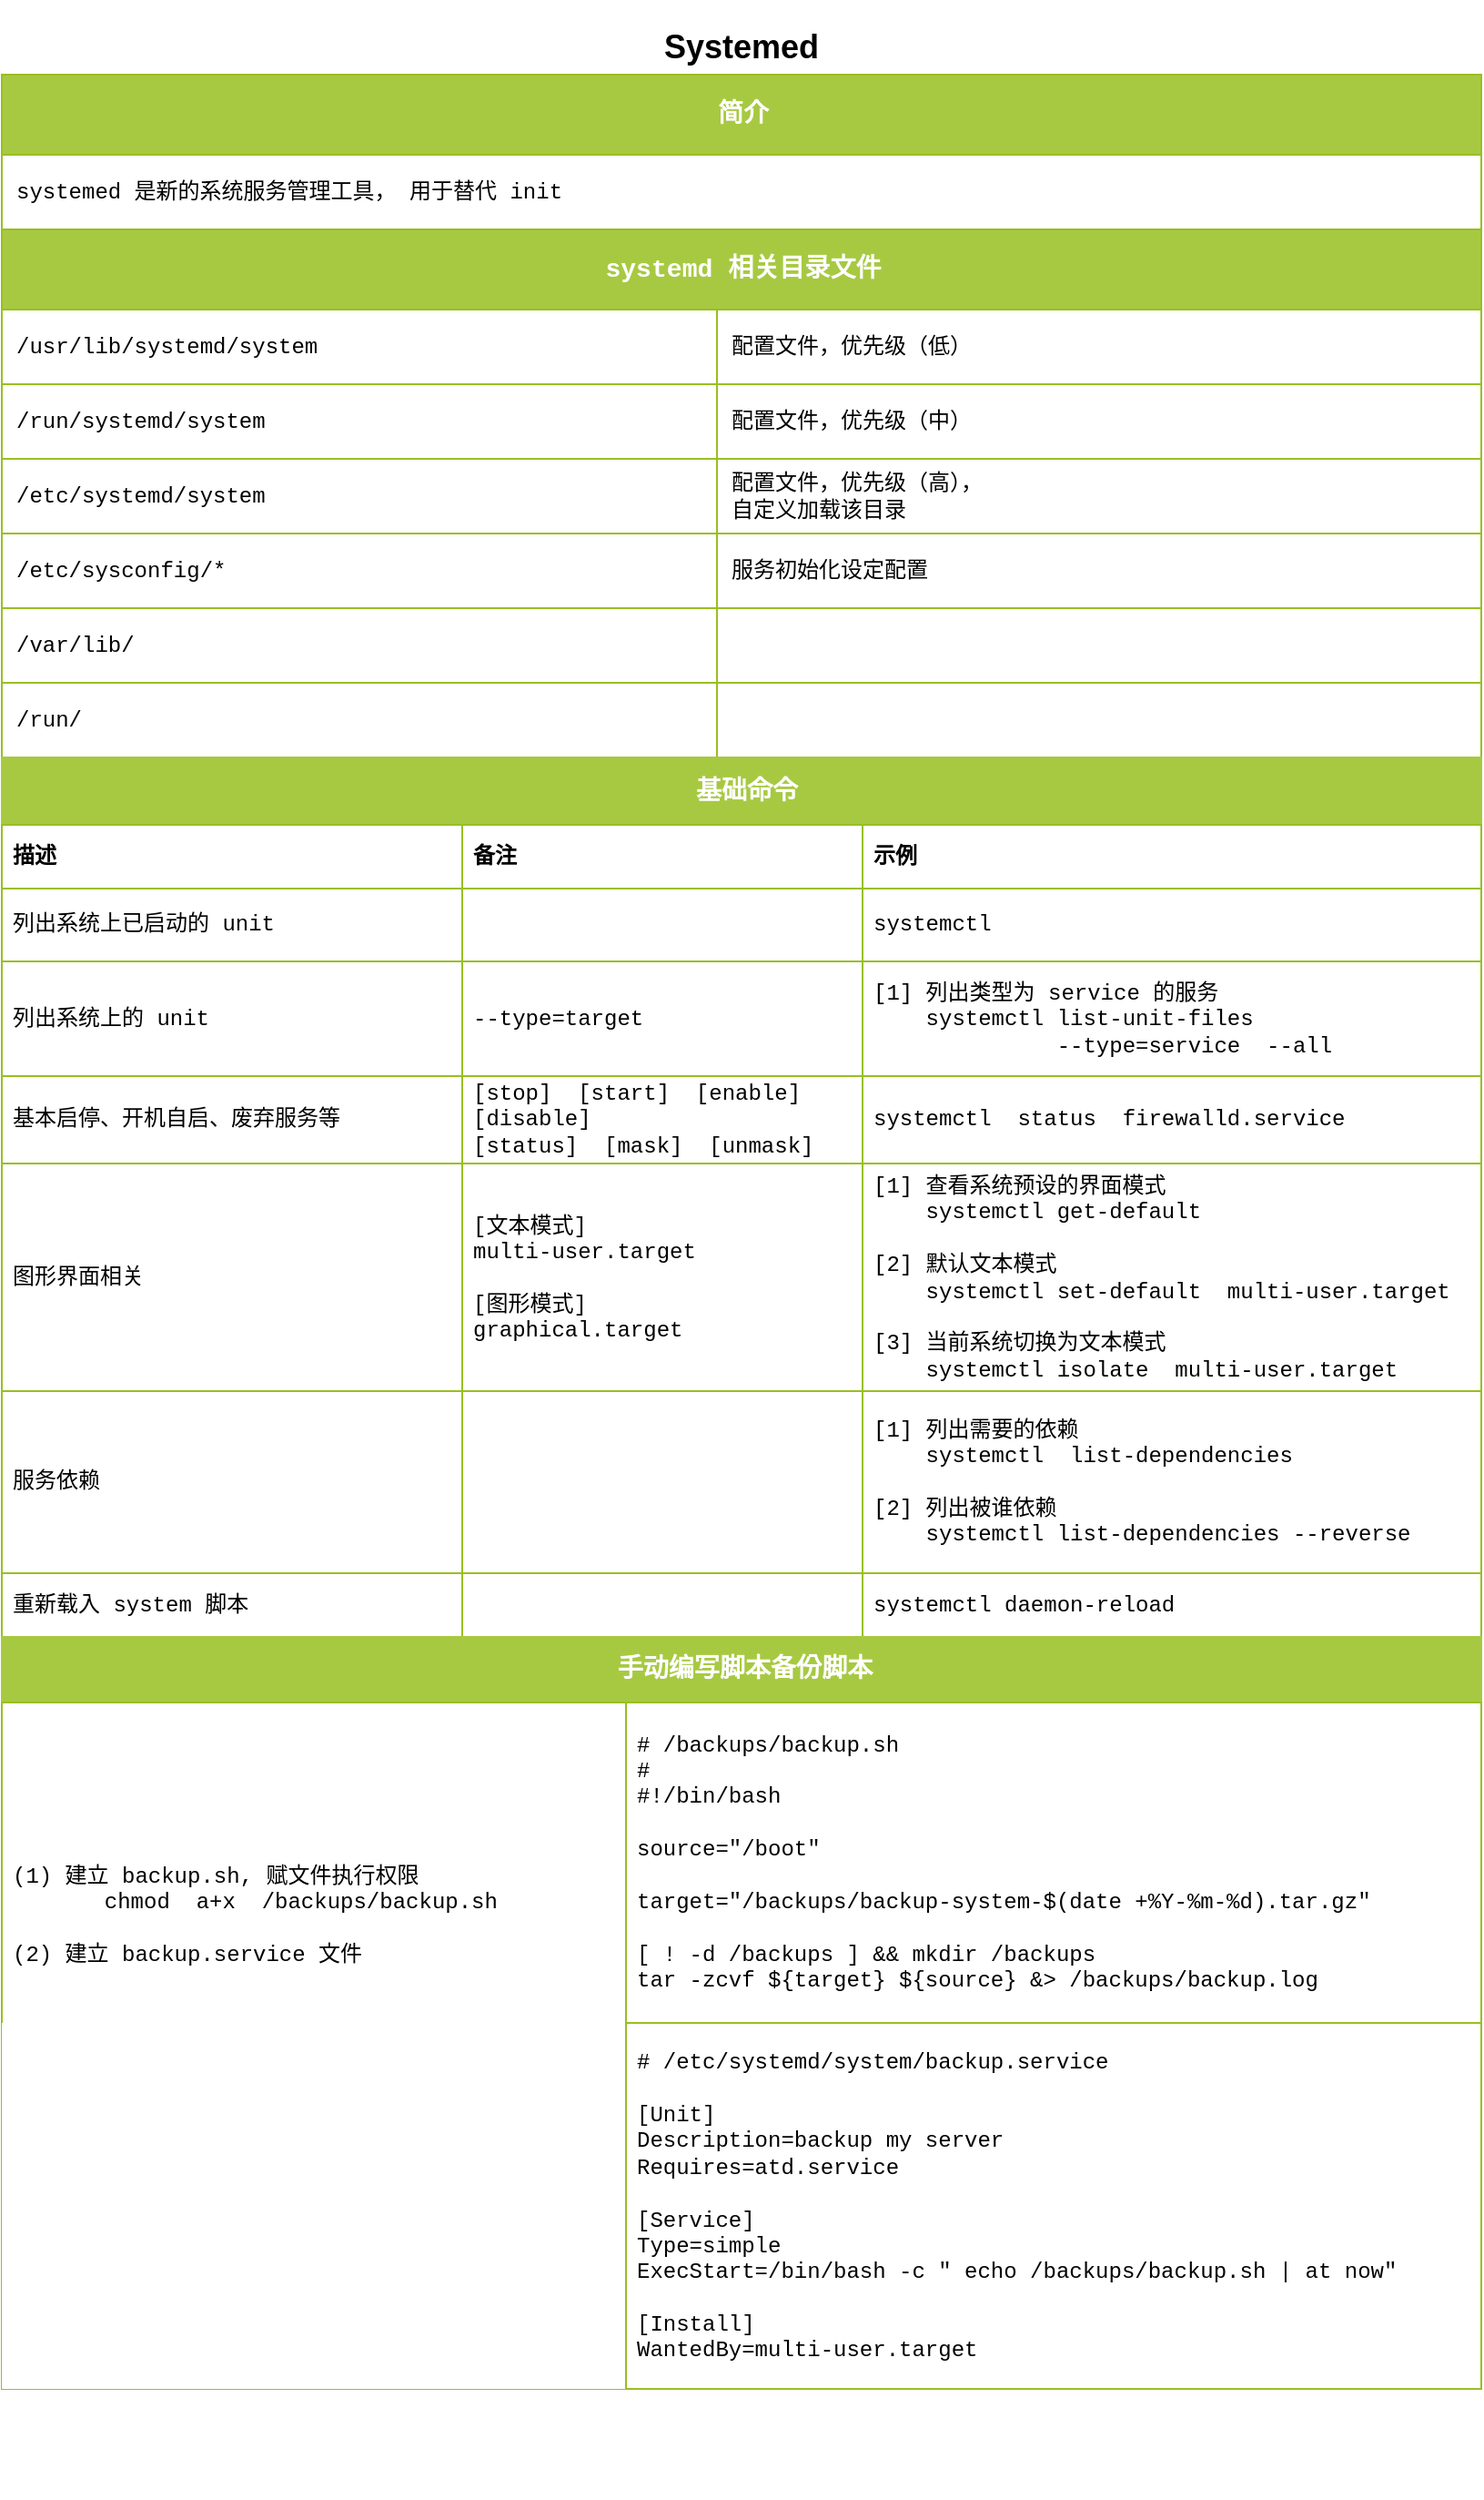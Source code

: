 <mxfile version="21.5.2" type="github" pages="2">
  <diagram name="系统服务" id="AkdyvAcPNmq9f3njSD_J">
    <mxGraphModel dx="1195" dy="622" grid="1" gridSize="10" guides="1" tooltips="1" connect="1" arrows="1" fold="1" page="1" pageScale="1" pageWidth="827" pageHeight="1169" math="0" shadow="0">
      <root>
        <mxCell id="0" />
        <mxCell id="1" parent="0" />
        <mxCell id="fniLzi4MAYZld1_puFPg-62" value="&lt;h2&gt;&lt;b&gt;Systemed&lt;/b&gt;&lt;/h2&gt;" style="swimlane;fontStyle=0;childLayout=stackLayout;horizontal=1;startSize=30;horizontalStack=0;resizeParent=1;resizeParentMax=0;resizeLast=0;collapsible=1;marginBottom=0;whiteSpace=wrap;html=1;strokeColor=none;" vertex="1" parent="1">
          <mxGeometry x="7" y="30" width="813" height="1361.0" as="geometry">
            <mxRectangle x="7" y="260" width="813" height="30" as="alternateBounds" />
          </mxGeometry>
        </mxCell>
        <mxCell id="fniLzi4MAYZld1_puFPg-209" value="Assets" style="childLayout=tableLayout;recursiveResize=0;strokeColor=#98bf21;fillColor=#A7C942;shadow=0;fontFamily=Courier New;" vertex="1" parent="fniLzi4MAYZld1_puFPg-62">
          <mxGeometry y="30" width="813" height="85" as="geometry" />
        </mxCell>
        <mxCell id="fniLzi4MAYZld1_puFPg-210" style="shape=tableRow;horizontal=0;startSize=0;swimlaneHead=0;swimlaneBody=0;top=0;left=0;bottom=0;right=0;dropTarget=0;collapsible=0;recursiveResize=0;expand=0;fontStyle=0;strokeColor=inherit;fillColor=#ffffff;fontFamily=Courier New;" vertex="1" parent="fniLzi4MAYZld1_puFPg-209">
          <mxGeometry width="813" height="44" as="geometry" />
        </mxCell>
        <mxCell id="fniLzi4MAYZld1_puFPg-211" value="&lt;h3&gt;简介&lt;/h3&gt;" style="connectable=0;recursiveResize=0;strokeColor=inherit;fillColor=#A7C942;align=center;fontStyle=1;fontColor=#FFFFFF;html=1;rowspan=1;colspan=3;fontFamily=Courier New;" vertex="1" parent="fniLzi4MAYZld1_puFPg-210">
          <mxGeometry width="813" height="44" as="geometry">
            <mxRectangle width="813" height="44" as="alternateBounds" />
          </mxGeometry>
        </mxCell>
        <mxCell id="fniLzi4MAYZld1_puFPg-214" style="shape=tableRow;horizontal=0;startSize=0;swimlaneHead=0;swimlaneBody=0;top=0;left=0;bottom=0;right=0;dropTarget=0;collapsible=0;recursiveResize=0;expand=0;fontStyle=1;strokeColor=inherit;fillColor=#FFFFFF;align=left;spacingLeft=6;fontFamily=Courier New;" vertex="1" parent="fniLzi4MAYZld1_puFPg-209">
          <mxGeometry y="44" width="813" height="41" as="geometry" />
        </mxCell>
        <mxCell id="fniLzi4MAYZld1_puFPg-215" value="systemed 是新的系统服务管理工具， 用于替代 init" style="connectable=0;recursiveResize=0;strokeColor=inherit;fillColor=inherit;whiteSpace=wrap;html=1;align=left;spacingLeft=6;fontFamily=Courier New;" vertex="1" parent="fniLzi4MAYZld1_puFPg-214">
          <mxGeometry width="813" height="41" as="geometry">
            <mxRectangle width="813" height="41" as="alternateBounds" />
          </mxGeometry>
        </mxCell>
        <mxCell id="VAEZ4VTmv3nbudL9s3wI-2" value="Assets" style="childLayout=tableLayout;recursiveResize=0;strokeColor=#98bf21;fillColor=#FFFFFF;shadow=0;align=left;verticalAlign=middle;spacingLeft=4;fontFamily=Courier New;" parent="fniLzi4MAYZld1_puFPg-62" vertex="1">
          <mxGeometry y="115" width="813" height="290.0" as="geometry" />
        </mxCell>
        <mxCell id="fniLzi4MAYZld1_puFPg-164" style="shape=tableRow;horizontal=0;startSize=0;swimlaneHead=0;swimlaneBody=0;top=0;left=0;bottom=0;right=0;dropTarget=0;collapsible=0;recursiveResize=0;expand=0;fontStyle=0;strokeColor=inherit;fillColor=#ffffff;fontFamily=Courier New;" vertex="1" parent="VAEZ4VTmv3nbudL9s3wI-2">
          <mxGeometry width="813" height="44" as="geometry" />
        </mxCell>
        <mxCell id="fniLzi4MAYZld1_puFPg-165" value="&lt;h3&gt;&lt;font&gt;systemd 相关目录文件&lt;/font&gt;&lt;/h3&gt;" style="connectable=0;recursiveResize=0;strokeColor=inherit;fillColor=#A7C942;align=center;fontStyle=1;fontColor=#FFFFFF;html=1;rowspan=1;colspan=3;fontFamily=Courier New;" vertex="1" parent="fniLzi4MAYZld1_puFPg-164">
          <mxGeometry width="813" height="44" as="geometry">
            <mxRectangle width="393" height="44" as="alternateBounds" />
          </mxGeometry>
        </mxCell>
        <mxCell id="fniLzi4MAYZld1_puFPg-166" value="Title 2" style="connectable=0;recursiveResize=0;strokeColor=inherit;fillColor=#A7C942;align=center;fontStyle=1;fontColor=#FFFFFF;html=1;" vertex="1" visible="0" parent="fniLzi4MAYZld1_puFPg-164">
          <mxGeometry x="393" width="420" height="44" as="geometry">
            <mxRectangle width="420" height="44" as="alternateBounds" />
          </mxGeometry>
        </mxCell>
        <mxCell id="fniLzi4MAYZld1_puFPg-184" style="shape=tableRow;horizontal=0;startSize=0;swimlaneHead=0;swimlaneBody=0;top=0;left=0;bottom=0;right=0;dropTarget=0;collapsible=0;recursiveResize=0;expand=0;fontStyle=1;strokeColor=inherit;fillColor=#FFFFFF;align=left;spacingLeft=6;fontFamily=Courier New;" vertex="1" parent="VAEZ4VTmv3nbudL9s3wI-2">
          <mxGeometry y="44" width="813" height="41" as="geometry" />
        </mxCell>
        <mxCell id="fniLzi4MAYZld1_puFPg-185" value="&lt;font&gt;/usr/lib/systemd/system&lt;/font&gt;" style="connectable=0;recursiveResize=0;strokeColor=inherit;fillColor=inherit;whiteSpace=wrap;html=1;align=left;spacingLeft=6;fontFamily=Courier New;" vertex="1" parent="fniLzi4MAYZld1_puFPg-184">
          <mxGeometry width="393" height="41" as="geometry">
            <mxRectangle width="393" height="41" as="alternateBounds" />
          </mxGeometry>
        </mxCell>
        <mxCell id="fniLzi4MAYZld1_puFPg-186" value="&lt;font&gt;配置文件，优先级（低）&lt;/font&gt;" style="connectable=0;recursiveResize=0;strokeColor=inherit;fillColor=inherit;whiteSpace=wrap;html=1;rowspan=1;colspan=2;align=left;spacingLeft=6;fontFamily=Courier New;" vertex="1" parent="fniLzi4MAYZld1_puFPg-184">
          <mxGeometry x="393" width="420" height="41" as="geometry">
            <mxRectangle width="420" height="41" as="alternateBounds" />
          </mxGeometry>
        </mxCell>
        <mxCell id="fniLzi4MAYZld1_puFPg-200" style="shape=tableRow;horizontal=0;startSize=0;swimlaneHead=0;swimlaneBody=0;top=0;left=0;bottom=0;right=0;dropTarget=0;collapsible=0;recursiveResize=0;expand=0;fontStyle=1;strokeColor=inherit;fillColor=#FFFFFF;align=left;spacingLeft=6;fontFamily=Courier New;" vertex="1" parent="VAEZ4VTmv3nbudL9s3wI-2">
          <mxGeometry y="85" width="813" height="41" as="geometry" />
        </mxCell>
        <mxCell id="fniLzi4MAYZld1_puFPg-201" value="&lt;font&gt;/run/systemd/system&lt;/font&gt;" style="connectable=0;recursiveResize=0;strokeColor=inherit;fillColor=inherit;whiteSpace=wrap;html=1;align=left;spacingLeft=6;fontFamily=Courier New;" vertex="1" parent="fniLzi4MAYZld1_puFPg-200">
          <mxGeometry width="393" height="41" as="geometry">
            <mxRectangle width="393" height="41" as="alternateBounds" />
          </mxGeometry>
        </mxCell>
        <mxCell id="fniLzi4MAYZld1_puFPg-202" value="&lt;font&gt;配置文件，优先级（中）&lt;/font&gt;" style="connectable=0;recursiveResize=0;strokeColor=inherit;fillColor=inherit;whiteSpace=wrap;html=1;rowspan=1;colspan=2;align=left;spacingLeft=6;fontFamily=Courier New;" vertex="1" parent="fniLzi4MAYZld1_puFPg-200">
          <mxGeometry x="393" width="420" height="41" as="geometry">
            <mxRectangle width="420" height="41" as="alternateBounds" />
          </mxGeometry>
        </mxCell>
        <mxCell id="fniLzi4MAYZld1_puFPg-196" style="shape=tableRow;horizontal=0;startSize=0;swimlaneHead=0;swimlaneBody=0;top=0;left=0;bottom=0;right=0;dropTarget=0;collapsible=0;recursiveResize=0;expand=0;fontStyle=1;strokeColor=inherit;fillColor=#FFFFFF;align=left;spacingLeft=6;fontFamily=Courier New;" vertex="1" parent="VAEZ4VTmv3nbudL9s3wI-2">
          <mxGeometry y="126" width="813" height="41" as="geometry" />
        </mxCell>
        <mxCell id="fniLzi4MAYZld1_puFPg-197" value="&lt;font&gt;/etc/systemd/system&lt;/font&gt;" style="connectable=0;recursiveResize=0;strokeColor=inherit;fillColor=inherit;whiteSpace=wrap;html=1;align=left;spacingLeft=6;fontFamily=Courier New;" vertex="1" parent="fniLzi4MAYZld1_puFPg-196">
          <mxGeometry width="393" height="41" as="geometry">
            <mxRectangle width="393" height="41" as="alternateBounds" />
          </mxGeometry>
        </mxCell>
        <mxCell id="fniLzi4MAYZld1_puFPg-198" value="&lt;div&gt;&lt;font&gt;配置文件，优先级（高），&lt;/font&gt;&lt;/div&gt;&lt;div&gt;&lt;font&gt;自定义加载该目录&lt;/font&gt;&lt;/div&gt;" style="connectable=0;recursiveResize=0;strokeColor=inherit;fillColor=inherit;whiteSpace=wrap;html=1;rowspan=1;colspan=2;align=left;spacingLeft=6;fontFamily=Courier New;" vertex="1" parent="fniLzi4MAYZld1_puFPg-196">
          <mxGeometry x="393" width="420" height="41" as="geometry">
            <mxRectangle width="420" height="41" as="alternateBounds" />
          </mxGeometry>
        </mxCell>
        <mxCell id="fniLzi4MAYZld1_puFPg-192" style="shape=tableRow;horizontal=0;startSize=0;swimlaneHead=0;swimlaneBody=0;top=0;left=0;bottom=0;right=0;dropTarget=0;collapsible=0;recursiveResize=0;expand=0;fontStyle=1;strokeColor=inherit;fillColor=#FFFFFF;align=left;spacingLeft=6;fontFamily=Courier New;" vertex="1" parent="VAEZ4VTmv3nbudL9s3wI-2">
          <mxGeometry y="167" width="813" height="41" as="geometry" />
        </mxCell>
        <mxCell id="fniLzi4MAYZld1_puFPg-193" value="&lt;font&gt;/etc/sysconfig/*&lt;/font&gt;" style="connectable=0;recursiveResize=0;strokeColor=inherit;fillColor=inherit;whiteSpace=wrap;html=1;align=left;spacingLeft=6;fontFamily=Courier New;" vertex="1" parent="fniLzi4MAYZld1_puFPg-192">
          <mxGeometry width="393" height="41" as="geometry">
            <mxRectangle width="393" height="41" as="alternateBounds" />
          </mxGeometry>
        </mxCell>
        <mxCell id="fniLzi4MAYZld1_puFPg-194" value="&lt;font&gt;服务初始化设定配置&lt;/font&gt;" style="connectable=0;recursiveResize=0;strokeColor=inherit;fillColor=inherit;whiteSpace=wrap;html=1;rowspan=1;colspan=2;align=left;spacingLeft=6;fontFamily=Courier New;" vertex="1" parent="fniLzi4MAYZld1_puFPg-192">
          <mxGeometry x="393" width="420" height="41" as="geometry">
            <mxRectangle width="420" height="41" as="alternateBounds" />
          </mxGeometry>
        </mxCell>
        <mxCell id="fniLzi4MAYZld1_puFPg-188" style="shape=tableRow;horizontal=0;startSize=0;swimlaneHead=0;swimlaneBody=0;top=0;left=0;bottom=0;right=0;dropTarget=0;collapsible=0;recursiveResize=0;expand=0;fontStyle=1;strokeColor=inherit;fillColor=#FFFFFF;align=left;spacingLeft=6;fontFamily=Courier New;" vertex="1" parent="VAEZ4VTmv3nbudL9s3wI-2">
          <mxGeometry y="208" width="813" height="41" as="geometry" />
        </mxCell>
        <mxCell id="fniLzi4MAYZld1_puFPg-189" value="&lt;font&gt;/var/lib/&lt;/font&gt;" style="connectable=0;recursiveResize=0;strokeColor=inherit;fillColor=inherit;whiteSpace=wrap;html=1;align=left;spacingLeft=6;fontFamily=Courier New;" vertex="1" parent="fniLzi4MAYZld1_puFPg-188">
          <mxGeometry width="393" height="41" as="geometry">
            <mxRectangle width="393" height="41" as="alternateBounds" />
          </mxGeometry>
        </mxCell>
        <mxCell id="fniLzi4MAYZld1_puFPg-190" style="connectable=0;recursiveResize=0;strokeColor=inherit;fillColor=inherit;whiteSpace=wrap;html=1;rowspan=1;colspan=2;align=left;spacingLeft=6;fontFamily=Courier New;" vertex="1" parent="fniLzi4MAYZld1_puFPg-188">
          <mxGeometry x="393" width="420" height="41" as="geometry">
            <mxRectangle width="420" height="41" as="alternateBounds" />
          </mxGeometry>
        </mxCell>
        <mxCell id="fniLzi4MAYZld1_puFPg-204" style="shape=tableRow;horizontal=0;startSize=0;swimlaneHead=0;swimlaneBody=0;top=0;left=0;bottom=0;right=0;dropTarget=0;collapsible=0;recursiveResize=0;expand=0;fontStyle=1;strokeColor=inherit;fillColor=#FFFFFF;align=left;spacingLeft=6;fontFamily=Courier New;" vertex="1" parent="VAEZ4VTmv3nbudL9s3wI-2">
          <mxGeometry y="249" width="813" height="41" as="geometry" />
        </mxCell>
        <mxCell id="fniLzi4MAYZld1_puFPg-205" value="&lt;font&gt;/run/&lt;/font&gt;" style="connectable=0;recursiveResize=0;strokeColor=inherit;fillColor=inherit;whiteSpace=wrap;html=1;align=left;spacingLeft=6;fontFamily=Courier New;" vertex="1" parent="fniLzi4MAYZld1_puFPg-204">
          <mxGeometry width="393" height="41" as="geometry">
            <mxRectangle width="393" height="41" as="alternateBounds" />
          </mxGeometry>
        </mxCell>
        <mxCell id="fniLzi4MAYZld1_puFPg-206" style="connectable=0;recursiveResize=0;strokeColor=inherit;fillColor=inherit;whiteSpace=wrap;html=1;align=left;spacingLeft=6;fontFamily=Courier New;" vertex="1" parent="fniLzi4MAYZld1_puFPg-204">
          <mxGeometry x="393" width="420" height="41" as="geometry">
            <mxRectangle width="420" height="41" as="alternateBounds" />
          </mxGeometry>
        </mxCell>
        <mxCell id="fniLzi4MAYZld1_puFPg-450" value="Assets" style="childLayout=tableLayout;recursiveResize=0;strokeColor=#98bf21;fillColor=#A7C942;shadow=0;align=left;verticalAlign=middle;spacingLeft=4;fontFamily=Courier New;" vertex="1" parent="fniLzi4MAYZld1_puFPg-62">
          <mxGeometry y="405.0" width="813" height="483.0" as="geometry" />
        </mxCell>
        <mxCell id="fniLzi4MAYZld1_puFPg-483" style="shape=tableRow;horizontal=0;startSize=0;swimlaneHead=0;swimlaneBody=0;top=0;left=0;bottom=0;right=0;dropTarget=0;collapsible=0;recursiveResize=0;expand=0;fontStyle=0;strokeColor=inherit;fillColor=#ffffff;align=left;spacingLeft=4;fontFamily=Courier New;" vertex="1" parent="fniLzi4MAYZld1_puFPg-450">
          <mxGeometry width="813" height="37" as="geometry" />
        </mxCell>
        <mxCell id="fniLzi4MAYZld1_puFPg-484" value="&lt;div&gt;&lt;h3&gt;基础命令&lt;/h3&gt;&lt;/div&gt;" style="connectable=0;recursiveResize=0;strokeColor=#A7C942;fillColor=#A7C942;align=center;fontStyle=1;html=1;spacingLeft=4;rowspan=1;colspan=3;fontColor=#ffffff;fontFamily=Courier New;" vertex="1" parent="fniLzi4MAYZld1_puFPg-483">
          <mxGeometry width="813" height="37" as="geometry">
            <mxRectangle width="253" height="37" as="alternateBounds" />
          </mxGeometry>
        </mxCell>
        <mxCell id="fniLzi4MAYZld1_puFPg-485" style="connectable=0;recursiveResize=0;strokeColor=inherit;fillColor=#A7C942;align=left;fontStyle=1;fontColor=#FFFFFF;html=1;spacingLeft=4;" vertex="1" visible="0" parent="fniLzi4MAYZld1_puFPg-483">
          <mxGeometry x="253" width="220" height="37" as="geometry">
            <mxRectangle width="220" height="37" as="alternateBounds" />
          </mxGeometry>
        </mxCell>
        <mxCell id="fniLzi4MAYZld1_puFPg-486" style="connectable=0;recursiveResize=0;strokeColor=inherit;fillColor=#A7C942;align=left;fontStyle=1;fontColor=#FFFFFF;html=1;spacingLeft=4;" vertex="1" visible="0" parent="fniLzi4MAYZld1_puFPg-483">
          <mxGeometry x="473" width="340" height="37" as="geometry">
            <mxRectangle width="340" height="37" as="alternateBounds" />
          </mxGeometry>
        </mxCell>
        <mxCell id="fniLzi4MAYZld1_puFPg-487" style="shape=tableRow;horizontal=0;startSize=0;swimlaneHead=0;swimlaneBody=0;top=0;left=0;bottom=0;right=0;dropTarget=0;collapsible=0;recursiveResize=0;expand=0;fontStyle=1;strokeColor=inherit;fillColor=#FFFFFF;align=left;spacingLeft=4;fontFamily=Courier New;" vertex="1" parent="fniLzi4MAYZld1_puFPg-450">
          <mxGeometry y="37" width="813" height="35" as="geometry" />
        </mxCell>
        <mxCell id="fniLzi4MAYZld1_puFPg-488" value="&lt;b&gt;&lt;br&gt;&lt;font color=&quot;#000000&quot;&gt;描述&lt;/font&gt;&lt;br&gt;&lt;br&gt;&lt;/b&gt;" style="connectable=0;recursiveResize=0;strokeColor=inherit;fillColor=inherit;whiteSpace=wrap;html=1;align=left;spacingLeft=4;fontFamily=Courier New;" vertex="1" parent="fniLzi4MAYZld1_puFPg-487">
          <mxGeometry width="253" height="35" as="geometry">
            <mxRectangle width="253" height="35" as="alternateBounds" />
          </mxGeometry>
        </mxCell>
        <mxCell id="fniLzi4MAYZld1_puFPg-489" value="&lt;b&gt;备注&lt;/b&gt;" style="connectable=0;recursiveResize=0;strokeColor=inherit;fillColor=inherit;whiteSpace=wrap;html=1;align=left;spacingLeft=4;fontFamily=Courier New;" vertex="1" parent="fniLzi4MAYZld1_puFPg-487">
          <mxGeometry x="253" width="220" height="35" as="geometry">
            <mxRectangle width="220" height="35" as="alternateBounds" />
          </mxGeometry>
        </mxCell>
        <mxCell id="fniLzi4MAYZld1_puFPg-490" value="&lt;b&gt;&lt;br&gt;示例&lt;br&gt;&lt;br&gt;&lt;/b&gt;" style="connectable=0;recursiveResize=0;strokeColor=inherit;fillColor=inherit;whiteSpace=wrap;html=1;align=left;spacingLeft=4;fontFamily=Courier New;" vertex="1" parent="fniLzi4MAYZld1_puFPg-487">
          <mxGeometry x="473" width="340" height="35" as="geometry">
            <mxRectangle width="340" height="35" as="alternateBounds" />
          </mxGeometry>
        </mxCell>
        <mxCell id="fniLzi4MAYZld1_puFPg-491" value="" style="shape=tableRow;horizontal=0;startSize=0;swimlaneHead=0;swimlaneBody=0;top=0;left=0;bottom=0;right=0;dropTarget=0;collapsible=0;recursiveResize=0;expand=0;fontStyle=1;strokeColor=inherit;fillColor=#FFFFFF;align=left;spacingLeft=4;fontFamily=Courier New;" vertex="1" parent="fniLzi4MAYZld1_puFPg-450">
          <mxGeometry y="72" width="813" height="40" as="geometry" />
        </mxCell>
        <mxCell id="fniLzi4MAYZld1_puFPg-492" value="列出系统上已启动的 unit" style="connectable=0;recursiveResize=0;strokeColor=inherit;fillColor=inherit;whiteSpace=wrap;html=1;align=left;spacingLeft=4;fontFamily=Courier New;" vertex="1" parent="fniLzi4MAYZld1_puFPg-491">
          <mxGeometry width="253" height="40" as="geometry">
            <mxRectangle width="253" height="40" as="alternateBounds" />
          </mxGeometry>
        </mxCell>
        <mxCell id="fniLzi4MAYZld1_puFPg-493" value="" style="connectable=0;recursiveResize=0;strokeColor=inherit;fillColor=inherit;whiteSpace=wrap;html=1;align=left;spacingLeft=4;fontFamily=Courier New;" vertex="1" parent="fniLzi4MAYZld1_puFPg-491">
          <mxGeometry x="253" width="220" height="40" as="geometry">
            <mxRectangle width="220" height="40" as="alternateBounds" />
          </mxGeometry>
        </mxCell>
        <mxCell id="fniLzi4MAYZld1_puFPg-494" value="systemctl" style="connectable=0;recursiveResize=0;strokeColor=inherit;fillColor=inherit;whiteSpace=wrap;html=1;align=left;spacingLeft=4;fontFamily=Courier New;" vertex="1" parent="fniLzi4MAYZld1_puFPg-491">
          <mxGeometry x="473" width="340" height="40" as="geometry">
            <mxRectangle width="340" height="40" as="alternateBounds" />
          </mxGeometry>
        </mxCell>
        <mxCell id="fniLzi4MAYZld1_puFPg-495" style="shape=tableRow;horizontal=0;startSize=0;swimlaneHead=0;swimlaneBody=0;top=0;left=0;bottom=0;right=0;dropTarget=0;collapsible=0;recursiveResize=0;expand=0;fontStyle=1;strokeColor=inherit;fillColor=#FFFFFF;align=left;spacingLeft=4;fontFamily=Courier New;" vertex="1" parent="fniLzi4MAYZld1_puFPg-450">
          <mxGeometry y="112" width="813" height="63" as="geometry" />
        </mxCell>
        <mxCell id="fniLzi4MAYZld1_puFPg-496" value="列出系统上的 unit" style="connectable=0;recursiveResize=0;strokeColor=inherit;fillColor=inherit;whiteSpace=wrap;html=1;align=left;spacingLeft=4;fontFamily=Courier New;" vertex="1" parent="fniLzi4MAYZld1_puFPg-495">
          <mxGeometry width="253" height="63" as="geometry">
            <mxRectangle width="253" height="63" as="alternateBounds" />
          </mxGeometry>
        </mxCell>
        <mxCell id="fniLzi4MAYZld1_puFPg-497" value="--type=target&amp;nbsp;&amp;nbsp; " style="connectable=0;recursiveResize=0;strokeColor=inherit;fillColor=inherit;whiteSpace=wrap;html=1;align=left;spacingLeft=4;fontFamily=Courier New;" vertex="1" parent="fniLzi4MAYZld1_puFPg-495">
          <mxGeometry x="253" width="220" height="63" as="geometry">
            <mxRectangle width="220" height="63" as="alternateBounds" />
          </mxGeometry>
        </mxCell>
        <mxCell id="fniLzi4MAYZld1_puFPg-498" value="&lt;div&gt;[1] 列出类型为 service 的服务&lt;br&gt;&lt;/div&gt;&lt;div&gt;&amp;nbsp;&amp;nbsp;&amp;nbsp; systemctl list-unit-files&lt;/div&gt;&lt;div&gt;&amp;nbsp;&amp;nbsp;&amp;nbsp;&amp;nbsp;&amp;nbsp;&amp;nbsp;&amp;nbsp;&amp;nbsp;&amp;nbsp;&amp;nbsp;&amp;nbsp;&amp;nbsp;&amp;nbsp; --type=service&amp;nbsp; --all&lt;/div&gt;" style="connectable=0;recursiveResize=0;strokeColor=inherit;fillColor=inherit;whiteSpace=wrap;html=1;align=left;spacingLeft=4;fontFamily=Courier New;" vertex="1" parent="fniLzi4MAYZld1_puFPg-495">
          <mxGeometry x="473" width="340" height="63" as="geometry">
            <mxRectangle width="340" height="63" as="alternateBounds" />
          </mxGeometry>
        </mxCell>
        <mxCell id="fniLzi4MAYZld1_puFPg-499" style="shape=tableRow;horizontal=0;startSize=0;swimlaneHead=0;swimlaneBody=0;top=0;left=0;bottom=0;right=0;dropTarget=0;collapsible=0;recursiveResize=0;expand=0;fontStyle=1;strokeColor=inherit;fillColor=#FFFFFF;align=left;spacingLeft=4;fontFamily=Courier New;" vertex="1" parent="fniLzi4MAYZld1_puFPg-450">
          <mxGeometry y="175" width="813" height="48" as="geometry" />
        </mxCell>
        <mxCell id="fniLzi4MAYZld1_puFPg-500" value="基本启停、开机自启、废弃服务等" style="connectable=0;recursiveResize=0;strokeColor=inherit;fillColor=inherit;whiteSpace=wrap;html=1;align=left;spacingLeft=4;fontFamily=Courier New;" vertex="1" parent="fniLzi4MAYZld1_puFPg-499">
          <mxGeometry width="253" height="48" as="geometry">
            <mxRectangle width="253" height="48" as="alternateBounds" />
          </mxGeometry>
        </mxCell>
        <mxCell id="fniLzi4MAYZld1_puFPg-501" value="&lt;div&gt;[stop]&amp;nbsp; [start]&amp;nbsp; [enable]&amp;nbsp; [disable] &lt;br&gt;&lt;/div&gt;&lt;div&gt;[status]&amp;nbsp; [mask]&amp;nbsp; [unmask]&lt;br&gt;&lt;/div&gt;" style="connectable=0;recursiveResize=0;strokeColor=inherit;fillColor=inherit;whiteSpace=wrap;html=1;align=left;spacingLeft=4;fontFamily=Courier New;" vertex="1" parent="fniLzi4MAYZld1_puFPg-499">
          <mxGeometry x="253" width="220" height="48" as="geometry">
            <mxRectangle width="220" height="48" as="alternateBounds" />
          </mxGeometry>
        </mxCell>
        <mxCell id="fniLzi4MAYZld1_puFPg-502" value="systemctl&amp;nbsp; status&amp;nbsp; firewalld.service" style="connectable=0;recursiveResize=0;strokeColor=inherit;fillColor=inherit;whiteSpace=wrap;html=1;align=left;spacingLeft=4;fontFamily=Courier New;" vertex="1" parent="fniLzi4MAYZld1_puFPg-499">
          <mxGeometry x="473" width="340" height="48" as="geometry">
            <mxRectangle width="340" height="48" as="alternateBounds" />
          </mxGeometry>
        </mxCell>
        <mxCell id="fniLzi4MAYZld1_puFPg-503" value="" style="shape=tableRow;horizontal=0;startSize=0;swimlaneHead=0;swimlaneBody=0;top=0;left=0;bottom=0;right=0;dropTarget=0;collapsible=0;recursiveResize=0;expand=0;fontStyle=1;strokeColor=inherit;fillColor=#FFFFFF;align=left;spacingLeft=4;fontFamily=Courier New;" vertex="1" parent="fniLzi4MAYZld1_puFPg-450">
          <mxGeometry y="223" width="813" height="125" as="geometry" />
        </mxCell>
        <mxCell id="fniLzi4MAYZld1_puFPg-504" value="图形界面相关" style="connectable=0;recursiveResize=0;strokeColor=inherit;fillColor=inherit;whiteSpace=wrap;html=1;align=left;spacingLeft=4;fontFamily=Courier New;" vertex="1" parent="fniLzi4MAYZld1_puFPg-503">
          <mxGeometry width="253" height="125" as="geometry">
            <mxRectangle width="253" height="125" as="alternateBounds" />
          </mxGeometry>
        </mxCell>
        <mxCell id="fniLzi4MAYZld1_puFPg-505" value="&lt;div&gt;[文本模式]&lt;/div&gt;&lt;div&gt;multi-user.target&lt;/div&gt;&lt;div&gt;&amp;nbsp;&amp;nbsp;&amp;nbsp;&amp;nbsp;&amp;nbsp; &lt;br&gt;&lt;/div&gt;&lt;div&gt;[图形模式]&lt;/div&gt;&lt;div&gt;graphical.target&lt;/div&gt;" style="connectable=0;recursiveResize=0;strokeColor=inherit;fillColor=inherit;whiteSpace=wrap;html=1;align=left;spacingLeft=4;fontFamily=Courier New;" vertex="1" parent="fniLzi4MAYZld1_puFPg-503">
          <mxGeometry x="253" width="220" height="125" as="geometry">
            <mxRectangle width="220" height="125" as="alternateBounds" />
          </mxGeometry>
        </mxCell>
        <mxCell id="fniLzi4MAYZld1_puFPg-506" value="&lt;div&gt;[1] 查看系统预设的界面模式&amp;nbsp; &lt;br&gt;&lt;/div&gt;&lt;div&gt;&amp;nbsp;&amp;nbsp;&amp;nbsp; systemctl get-default&amp;nbsp;&amp;nbsp; &lt;br&gt;&lt;/div&gt;&lt;div&gt;&lt;br&gt;&lt;/div&gt;[2] 默认文本模式&lt;br&gt;&lt;div&gt;&amp;nbsp;&amp;nbsp;&amp;nbsp; systemctl set-default&amp;nbsp; multi-user.target&lt;/div&gt;&lt;div&gt;&amp;nbsp;&lt;br&gt;&lt;/div&gt;&lt;div&gt;[3] 当前系统切换为文本模式&lt;/div&gt;&lt;div&gt;&amp;nbsp;&amp;nbsp;&amp;nbsp; systemctl isolate&amp;nbsp; multi-user.target&amp;nbsp; &lt;br&gt;&lt;/div&gt;" style="connectable=0;recursiveResize=0;strokeColor=inherit;fillColor=inherit;whiteSpace=wrap;html=1;align=left;spacingLeft=4;fontFamily=Courier New;" vertex="1" parent="fniLzi4MAYZld1_puFPg-503">
          <mxGeometry x="473" width="340" height="125" as="geometry">
            <mxRectangle width="340" height="125" as="alternateBounds" />
          </mxGeometry>
        </mxCell>
        <mxCell id="fniLzi4MAYZld1_puFPg-507" style="shape=tableRow;horizontal=0;startSize=0;swimlaneHead=0;swimlaneBody=0;top=0;left=0;bottom=0;right=0;dropTarget=0;collapsible=0;recursiveResize=0;expand=0;fontStyle=1;strokeColor=inherit;fillColor=#FFFFFF;align=left;spacingLeft=4;fontFamily=Courier New;" vertex="1" parent="fniLzi4MAYZld1_puFPg-450">
          <mxGeometry y="348" width="813" height="100" as="geometry" />
        </mxCell>
        <mxCell id="fniLzi4MAYZld1_puFPg-508" value="服务依赖" style="connectable=0;recursiveResize=0;strokeColor=inherit;fillColor=inherit;whiteSpace=wrap;html=1;align=left;spacingLeft=4;fontFamily=Courier New;" vertex="1" parent="fniLzi4MAYZld1_puFPg-507">
          <mxGeometry width="253" height="100" as="geometry">
            <mxRectangle width="253" height="100" as="alternateBounds" />
          </mxGeometry>
        </mxCell>
        <mxCell id="fniLzi4MAYZld1_puFPg-509" style="connectable=0;recursiveResize=0;strokeColor=inherit;fillColor=inherit;whiteSpace=wrap;html=1;align=left;spacingLeft=4;fontFamily=Courier New;" vertex="1" parent="fniLzi4MAYZld1_puFPg-507">
          <mxGeometry x="253" width="220" height="100" as="geometry">
            <mxRectangle width="220" height="100" as="alternateBounds" />
          </mxGeometry>
        </mxCell>
        <mxCell id="fniLzi4MAYZld1_puFPg-510" value="&lt;div&gt;[1] 列出需要的依赖&lt;/div&gt;&lt;div&gt;&amp;nbsp;&amp;nbsp;&amp;nbsp; systemctl&amp;nbsp; list-dependencies&lt;/div&gt;&lt;div&gt;&lt;br&gt;&lt;/div&gt;&lt;div&gt;[2] 列出被谁依赖&lt;/div&gt;&lt;div&gt;&amp;nbsp;&amp;nbsp;&amp;nbsp; systemctl list-dependencies --reverse&lt;br&gt;&lt;/div&gt;" style="connectable=0;recursiveResize=0;strokeColor=inherit;fillColor=inherit;whiteSpace=wrap;html=1;align=left;spacingLeft=4;fontFamily=Courier New;" vertex="1" parent="fniLzi4MAYZld1_puFPg-507">
          <mxGeometry x="473" width="340" height="100" as="geometry">
            <mxRectangle width="340" height="100" as="alternateBounds" />
          </mxGeometry>
        </mxCell>
        <mxCell id="fniLzi4MAYZld1_puFPg-511" style="shape=tableRow;horizontal=0;startSize=0;swimlaneHead=0;swimlaneBody=0;top=0;left=0;bottom=0;right=0;dropTarget=0;collapsible=0;recursiveResize=0;expand=0;fontStyle=1;strokeColor=inherit;fillColor=#FFFFFF;align=left;spacingLeft=4;fontFamily=Courier New;" vertex="1" parent="fniLzi4MAYZld1_puFPg-450">
          <mxGeometry y="448" width="813" height="35" as="geometry" />
        </mxCell>
        <mxCell id="fniLzi4MAYZld1_puFPg-512" value="重新载入 system 脚本" style="connectable=0;recursiveResize=0;strokeColor=inherit;fillColor=inherit;whiteSpace=wrap;html=1;align=left;spacingLeft=4;fontFamily=Courier New;" vertex="1" parent="fniLzi4MAYZld1_puFPg-511">
          <mxGeometry width="253" height="35" as="geometry">
            <mxRectangle width="253" height="35" as="alternateBounds" />
          </mxGeometry>
        </mxCell>
        <mxCell id="fniLzi4MAYZld1_puFPg-513" style="connectable=0;recursiveResize=0;strokeColor=inherit;fillColor=inherit;whiteSpace=wrap;html=1;align=left;spacingLeft=4;fontFamily=Courier New;" vertex="1" parent="fniLzi4MAYZld1_puFPg-511">
          <mxGeometry x="253" width="220" height="35" as="geometry">
            <mxRectangle width="220" height="35" as="alternateBounds" />
          </mxGeometry>
        </mxCell>
        <mxCell id="fniLzi4MAYZld1_puFPg-514" value="systemctl daemon-reload" style="connectable=0;recursiveResize=0;strokeColor=inherit;fillColor=inherit;whiteSpace=wrap;html=1;align=left;spacingLeft=4;fontFamily=Courier New;" vertex="1" parent="fniLzi4MAYZld1_puFPg-511">
          <mxGeometry x="473" width="340" height="35" as="geometry">
            <mxRectangle width="340" height="35" as="alternateBounds" />
          </mxGeometry>
        </mxCell>
        <mxCell id="fniLzi4MAYZld1_puFPg-373" value="Assets" style="childLayout=tableLayout;recursiveResize=0;strokeColor=#98bf21;fillColor=#FFFFFF;shadow=0;align=left;verticalAlign=middle;spacingLeft=4;fontFamily=Courier New;" vertex="1" parent="fniLzi4MAYZld1_puFPg-62">
          <mxGeometry y="888.0" width="813" height="413.0" as="geometry" />
        </mxCell>
        <mxCell id="fniLzi4MAYZld1_puFPg-438" style="shape=tableRow;horizontal=0;startSize=0;swimlaneHead=0;swimlaneBody=0;top=0;left=0;bottom=0;right=0;dropTarget=0;collapsible=0;recursiveResize=0;expand=0;fontStyle=1;strokeColor=inherit;fillColor=#EAF2D3;align=left;spacingLeft=4;fontFamily=Courier New;" vertex="1" parent="fniLzi4MAYZld1_puFPg-373">
          <mxGeometry width="813" height="36" as="geometry" />
        </mxCell>
        <mxCell id="fniLzi4MAYZld1_puFPg-439" value="&lt;h3&gt;手动编写脚本备份脚本&lt;/h3&gt;" style="connectable=0;recursiveResize=0;whiteSpace=wrap;html=1;align=center;spacingLeft=4;rowspan=1;colspan=3;fillColor=#A7C942;fontColor=#ffffff;strokeColor=#A7C942;fontFamily=Courier New;" vertex="1" parent="fniLzi4MAYZld1_puFPg-438">
          <mxGeometry width="813" height="36" as="geometry">
            <mxRectangle width="343" height="36" as="alternateBounds" />
          </mxGeometry>
        </mxCell>
        <mxCell id="fniLzi4MAYZld1_puFPg-440" style="connectable=0;recursiveResize=0;strokeColor=inherit;fillColor=inherit;whiteSpace=wrap;html=1;align=left;spacingLeft=4;" vertex="1" visible="0" parent="fniLzi4MAYZld1_puFPg-438">
          <mxGeometry x="343" width="200" height="36" as="geometry">
            <mxRectangle width="200" height="36" as="alternateBounds" />
          </mxGeometry>
        </mxCell>
        <mxCell id="fniLzi4MAYZld1_puFPg-441" style="connectable=0;recursiveResize=0;strokeColor=inherit;fillColor=inherit;whiteSpace=wrap;html=1;align=left;spacingLeft=4;" vertex="1" visible="0" parent="fniLzi4MAYZld1_puFPg-438">
          <mxGeometry x="543" width="270" height="36" as="geometry">
            <mxRectangle width="270" height="36" as="alternateBounds" />
          </mxGeometry>
        </mxCell>
        <mxCell id="fniLzi4MAYZld1_puFPg-442" style="shape=tableRow;horizontal=0;startSize=0;swimlaneHead=0;swimlaneBody=0;top=0;left=0;bottom=0;right=0;dropTarget=0;collapsible=0;recursiveResize=0;expand=0;fontStyle=1;strokeColor=inherit;fillColor=#FFFFFF;align=left;spacingLeft=4;fontFamily=Courier New;" vertex="1" parent="fniLzi4MAYZld1_puFPg-373">
          <mxGeometry y="36" width="813" height="176" as="geometry" />
        </mxCell>
        <mxCell id="fniLzi4MAYZld1_puFPg-443" value="&lt;div&gt;(1) 建立 backup.sh, 赋文件执行权限&lt;/div&gt;&lt;div&gt;&amp;nbsp; &amp;nbsp; &amp;nbsp;&amp;nbsp; chmod&amp;nbsp; a+x&amp;nbsp; /backups/backup.sh&lt;/div&gt;&lt;div&gt;&lt;br&gt;&lt;/div&gt;&lt;div&gt;&lt;div&gt;(2) 建立 backup.service 文件 &lt;br&gt;&lt;/div&gt;&lt;div&gt;&lt;br&gt;&lt;/div&gt;&lt;div&gt;&lt;br&gt;&lt;/div&gt;&lt;div&gt;&lt;br&gt;&lt;/div&gt;&lt;div&gt;&lt;br&gt;&lt;/div&gt;&lt;div&gt;&lt;br&gt;&lt;/div&gt;&lt;div&gt;&lt;br&gt;&lt;/div&gt;&lt;div&gt;&lt;br&gt;&lt;/div&gt;&lt;div&gt;&amp;nbsp;&amp;nbsp;&amp;nbsp;&amp;nbsp;&amp;nbsp; &lt;br&gt;&lt;/div&gt;&lt;div&gt;&lt;div&gt;&lt;br&gt;&lt;br&gt;&lt;/div&gt;&lt;/div&gt;&lt;div&gt;&lt;/div&gt;&lt;/div&gt;" style="connectable=0;recursiveResize=0;strokeColor=inherit;fillColor=inherit;whiteSpace=wrap;html=1;align=left;spacingLeft=4;rowspan=2;colspan=1;fontFamily=Courier New;" vertex="1" parent="fniLzi4MAYZld1_puFPg-442">
          <mxGeometry width="343" height="377" as="geometry">
            <mxRectangle width="343" height="176" as="alternateBounds" />
          </mxGeometry>
        </mxCell>
        <mxCell id="fniLzi4MAYZld1_puFPg-444" value="&lt;div&gt;# /backups/backup.sh&lt;br&gt;# &lt;br&gt;#!/bin/bash&lt;br&gt;&lt;br&gt;source=&quot;/boot&quot;&lt;br&gt;&lt;br&gt;target=&quot;/backups/backup-system-$(date +%Y-%m-%d).tar.gz&quot;&lt;br&gt;&lt;br&gt;[ ! -d /backups ] &amp;amp;&amp;amp; mkdir /backups&lt;br&gt;tar -zcvf ${target} ${source} &amp;amp;&amp;gt; /backups/backup.log&lt;/div&gt;" style="connectable=0;recursiveResize=0;strokeColor=inherit;fillColor=inherit;whiteSpace=wrap;html=1;align=left;spacingLeft=4;rowspan=1;colspan=2;fontFamily=Courier New;" vertex="1" parent="fniLzi4MAYZld1_puFPg-442">
          <mxGeometry x="343" width="470" height="176" as="geometry">
            <mxRectangle width="200" height="176" as="alternateBounds" />
          </mxGeometry>
        </mxCell>
        <mxCell id="fniLzi4MAYZld1_puFPg-445" style="connectable=0;recursiveResize=0;strokeColor=inherit;fillColor=inherit;whiteSpace=wrap;html=1;align=left;spacingLeft=4;" vertex="1" visible="0" parent="fniLzi4MAYZld1_puFPg-442">
          <mxGeometry x="543" width="270" height="176" as="geometry">
            <mxRectangle width="270" height="176" as="alternateBounds" />
          </mxGeometry>
        </mxCell>
        <mxCell id="fniLzi4MAYZld1_puFPg-529" style="shape=tableRow;horizontal=0;startSize=0;swimlaneHead=0;swimlaneBody=0;top=0;left=0;bottom=0;right=0;dropTarget=0;collapsible=0;recursiveResize=0;expand=0;fontStyle=1;strokeColor=inherit;fillColor=#FFFFFF;align=left;spacingLeft=4;fontFamily=Courier New;" vertex="1" parent="fniLzi4MAYZld1_puFPg-373">
          <mxGeometry y="212" width="813" height="201" as="geometry" />
        </mxCell>
        <mxCell id="fniLzi4MAYZld1_puFPg-530" style="connectable=0;recursiveResize=0;strokeColor=inherit;fillColor=inherit;whiteSpace=wrap;html=1;align=left;spacingLeft=4;" vertex="1" visible="0" parent="fniLzi4MAYZld1_puFPg-529">
          <mxGeometry width="343" height="201" as="geometry">
            <mxRectangle width="343" height="201" as="alternateBounds" />
          </mxGeometry>
        </mxCell>
        <mxCell id="fniLzi4MAYZld1_puFPg-531" value="&lt;div class=&quot;code&quot;&gt;# /etc/systemd/system/backup.service&lt;br&gt;&lt;br&gt;[Unit]&lt;br&gt;Description=backup my server&lt;br&gt;Requires=atd.service&lt;br&gt;&lt;br&gt;[Service]&lt;br&gt;Type=simple&lt;br&gt;ExecStart=/bin/bash -c &quot; echo /backups/backup.sh | at now&quot;&lt;br&gt;&lt;br&gt;[Install]&lt;br&gt;WantedBy=multi-user.target&lt;/div&gt;" style="connectable=0;recursiveResize=0;strokeColor=inherit;fillColor=inherit;whiteSpace=wrap;html=1;align=left;spacingLeft=4;rowspan=1;colspan=2;fontFamily=Courier New;" vertex="1" parent="fniLzi4MAYZld1_puFPg-529">
          <mxGeometry x="343" width="470" height="201" as="geometry">
            <mxRectangle width="200" height="201" as="alternateBounds" />
          </mxGeometry>
        </mxCell>
        <mxCell id="fniLzi4MAYZld1_puFPg-532" style="connectable=0;recursiveResize=0;strokeColor=inherit;fillColor=inherit;whiteSpace=wrap;html=1;align=left;spacingLeft=4;" vertex="1" visible="0" parent="fniLzi4MAYZld1_puFPg-529">
          <mxGeometry x="543" width="270" height="201" as="geometry">
            <mxRectangle width="270" height="201" as="alternateBounds" />
          </mxGeometry>
        </mxCell>
        <mxCell id="fniLzi4MAYZld1_puFPg-243" value="" style="rounded=0;whiteSpace=wrap;html=1;strokeColor=none;fillColor=none;fontFamily=Courier New;" vertex="1" parent="fniLzi4MAYZld1_puFPg-62">
          <mxGeometry y="1301.0" width="813" height="15" as="geometry" />
        </mxCell>
        <mxCell id="fniLzi4MAYZld1_puFPg-281" value="" style="rounded=0;whiteSpace=wrap;html=1;strokeColor=none;fillColor=none;" vertex="1" parent="fniLzi4MAYZld1_puFPg-62">
          <mxGeometry y="1316.0" width="813" height="15" as="geometry" />
        </mxCell>
        <mxCell id="fniLzi4MAYZld1_puFPg-527" value="" style="rounded=0;whiteSpace=wrap;html=1;strokeColor=none;fillColor=none;" vertex="1" parent="fniLzi4MAYZld1_puFPg-62">
          <mxGeometry y="1331.0" width="813" height="15" as="geometry" />
        </mxCell>
        <mxCell id="fniLzi4MAYZld1_puFPg-528" value="" style="rounded=0;whiteSpace=wrap;html=1;strokeColor=none;fillColor=none;" vertex="1" parent="fniLzi4MAYZld1_puFPg-62">
          <mxGeometry y="1346.0" width="813" height="15" as="geometry" />
        </mxCell>
      </root>
    </mxGraphModel>
  </diagram>
  <diagram id="ybxwxKL_DrSFA0hqmAP8" name="第 2 页">
    <mxGraphModel dx="1195" dy="622" grid="1" gridSize="10" guides="1" tooltips="1" connect="1" arrows="1" fold="1" page="1" pageScale="1" pageWidth="827" pageHeight="1169" math="0" shadow="0">
      <root>
        <mxCell id="0" />
        <mxCell id="1" parent="0" />
        <mxCell id="TywbLbuO-ZdILYvI69rX-1" value="&lt;h2&gt;&lt;b&gt;Systemed&lt;/b&gt;&lt;/h2&gt;" style="swimlane;fontStyle=0;childLayout=stackLayout;horizontal=1;startSize=30;horizontalStack=0;resizeParent=1;resizeParentMax=0;resizeLast=0;collapsible=1;marginBottom=0;whiteSpace=wrap;html=1;strokeColor=none;" vertex="1" parent="1">
          <mxGeometry x="7" y="260" width="813" height="1361.0" as="geometry">
            <mxRectangle x="7" y="260" width="813" height="30" as="alternateBounds" />
          </mxGeometry>
        </mxCell>
        <mxCell id="TywbLbuO-ZdILYvI69rX-2" value="Assets" style="childLayout=tableLayout;recursiveResize=0;strokeColor=#98bf21;fillColor=#A7C942;shadow=0;" vertex="1" parent="TywbLbuO-ZdILYvI69rX-1">
          <mxGeometry y="30" width="813" height="85" as="geometry" />
        </mxCell>
        <mxCell id="TywbLbuO-ZdILYvI69rX-3" style="shape=tableRow;horizontal=0;startSize=0;swimlaneHead=0;swimlaneBody=0;top=0;left=0;bottom=0;right=0;dropTarget=0;collapsible=0;recursiveResize=0;expand=0;fontStyle=0;strokeColor=inherit;fillColor=#ffffff;" vertex="1" parent="TywbLbuO-ZdILYvI69rX-2">
          <mxGeometry width="813" height="44" as="geometry" />
        </mxCell>
        <mxCell id="TywbLbuO-ZdILYvI69rX-4" value="&lt;h3&gt;简介&lt;/h3&gt;" style="connectable=0;recursiveResize=0;strokeColor=inherit;fillColor=#A7C942;align=center;fontStyle=1;fontColor=#FFFFFF;html=1;rowspan=1;colspan=3;" vertex="1" parent="TywbLbuO-ZdILYvI69rX-3">
          <mxGeometry width="813" height="44" as="geometry">
            <mxRectangle width="813" height="44" as="alternateBounds" />
          </mxGeometry>
        </mxCell>
        <mxCell id="TywbLbuO-ZdILYvI69rX-5" style="shape=tableRow;horizontal=0;startSize=0;swimlaneHead=0;swimlaneBody=0;top=0;left=0;bottom=0;right=0;dropTarget=0;collapsible=0;recursiveResize=0;expand=0;fontStyle=1;strokeColor=inherit;fillColor=#FFFFFF;align=left;spacingLeft=6;" vertex="1" parent="TywbLbuO-ZdILYvI69rX-2">
          <mxGeometry y="44" width="813" height="41" as="geometry" />
        </mxCell>
        <mxCell id="TywbLbuO-ZdILYvI69rX-6" value="systemed 是新的系统服务管理工具， 用于替代 init" style="connectable=0;recursiveResize=0;strokeColor=inherit;fillColor=inherit;whiteSpace=wrap;html=1;align=left;spacingLeft=6;" vertex="1" parent="TywbLbuO-ZdILYvI69rX-5">
          <mxGeometry width="813" height="41" as="geometry">
            <mxRectangle width="813" height="41" as="alternateBounds" />
          </mxGeometry>
        </mxCell>
        <mxCell id="TywbLbuO-ZdILYvI69rX-7" value="Assets" style="childLayout=tableLayout;recursiveResize=0;strokeColor=#98bf21;fillColor=#A7C942;shadow=0;align=left;verticalAlign=middle;spacingLeft=4;" vertex="1" parent="TywbLbuO-ZdILYvI69rX-1">
          <mxGeometry y="115" width="813" height="290.0" as="geometry" />
        </mxCell>
        <mxCell id="TywbLbuO-ZdILYvI69rX-8" style="shape=tableRow;horizontal=0;startSize=0;swimlaneHead=0;swimlaneBody=0;top=0;left=0;bottom=0;right=0;dropTarget=0;collapsible=0;recursiveResize=0;expand=0;fontStyle=0;strokeColor=inherit;fillColor=#ffffff;" vertex="1" parent="TywbLbuO-ZdILYvI69rX-7">
          <mxGeometry width="813" height="44" as="geometry" />
        </mxCell>
        <mxCell id="TywbLbuO-ZdILYvI69rX-9" value="&lt;h3&gt;&lt;font face=&quot;Courier New&quot;&gt;systemd 相关目录文件&lt;/font&gt;&lt;/h3&gt;" style="connectable=0;recursiveResize=0;strokeColor=inherit;fillColor=#A7C942;align=center;fontStyle=1;fontColor=#FFFFFF;html=1;rowspan=1;colspan=3;" vertex="1" parent="TywbLbuO-ZdILYvI69rX-8">
          <mxGeometry width="813" height="44" as="geometry">
            <mxRectangle width="393" height="44" as="alternateBounds" />
          </mxGeometry>
        </mxCell>
        <mxCell id="TywbLbuO-ZdILYvI69rX-10" value="Title 2" style="connectable=0;recursiveResize=0;strokeColor=inherit;fillColor=#A7C942;align=center;fontStyle=1;fontColor=#FFFFFF;html=1;" vertex="1" visible="0" parent="TywbLbuO-ZdILYvI69rX-8">
          <mxGeometry x="393" width="420" height="44" as="geometry">
            <mxRectangle width="420" height="44" as="alternateBounds" />
          </mxGeometry>
        </mxCell>
        <mxCell id="TywbLbuO-ZdILYvI69rX-11" style="shape=tableRow;horizontal=0;startSize=0;swimlaneHead=0;swimlaneBody=0;top=0;left=0;bottom=0;right=0;dropTarget=0;collapsible=0;recursiveResize=0;expand=0;fontStyle=1;strokeColor=inherit;fillColor=#FFFFFF;align=left;spacingLeft=6;" vertex="1" parent="TywbLbuO-ZdILYvI69rX-7">
          <mxGeometry y="44" width="813" height="41" as="geometry" />
        </mxCell>
        <mxCell id="TywbLbuO-ZdILYvI69rX-12" value="&lt;font face=&quot;Courier New&quot;&gt;/usr/lib/systemd/system&lt;/font&gt;" style="connectable=0;recursiveResize=0;strokeColor=inherit;fillColor=inherit;whiteSpace=wrap;html=1;align=left;spacingLeft=6;" vertex="1" parent="TywbLbuO-ZdILYvI69rX-11">
          <mxGeometry width="393" height="41" as="geometry">
            <mxRectangle width="393" height="41" as="alternateBounds" />
          </mxGeometry>
        </mxCell>
        <mxCell id="TywbLbuO-ZdILYvI69rX-13" value="&lt;font face=&quot;Courier New&quot;&gt;配置文件，优先级（低）&lt;/font&gt;" style="connectable=0;recursiveResize=0;strokeColor=inherit;fillColor=inherit;whiteSpace=wrap;html=1;rowspan=1;colspan=2;align=left;spacingLeft=6;" vertex="1" parent="TywbLbuO-ZdILYvI69rX-11">
          <mxGeometry x="393" width="420" height="41" as="geometry">
            <mxRectangle width="420" height="41" as="alternateBounds" />
          </mxGeometry>
        </mxCell>
        <mxCell id="TywbLbuO-ZdILYvI69rX-14" style="shape=tableRow;horizontal=0;startSize=0;swimlaneHead=0;swimlaneBody=0;top=0;left=0;bottom=0;right=0;dropTarget=0;collapsible=0;recursiveResize=0;expand=0;fontStyle=1;strokeColor=inherit;fillColor=#FFFFFF;align=left;spacingLeft=6;" vertex="1" parent="TywbLbuO-ZdILYvI69rX-7">
          <mxGeometry y="85" width="813" height="41" as="geometry" />
        </mxCell>
        <mxCell id="TywbLbuO-ZdILYvI69rX-15" value="&lt;font face=&quot;Courier New&quot;&gt;/run/systemd/system&lt;/font&gt;" style="connectable=0;recursiveResize=0;strokeColor=inherit;fillColor=inherit;whiteSpace=wrap;html=1;align=left;spacingLeft=6;" vertex="1" parent="TywbLbuO-ZdILYvI69rX-14">
          <mxGeometry width="393" height="41" as="geometry">
            <mxRectangle width="393" height="41" as="alternateBounds" />
          </mxGeometry>
        </mxCell>
        <mxCell id="TywbLbuO-ZdILYvI69rX-16" value="&lt;font face=&quot;Courier New&quot;&gt;配置文件，优先级（中）&lt;/font&gt;" style="connectable=0;recursiveResize=0;strokeColor=inherit;fillColor=inherit;whiteSpace=wrap;html=1;rowspan=1;colspan=2;align=left;spacingLeft=6;" vertex="1" parent="TywbLbuO-ZdILYvI69rX-14">
          <mxGeometry x="393" width="420" height="41" as="geometry">
            <mxRectangle width="420" height="41" as="alternateBounds" />
          </mxGeometry>
        </mxCell>
        <mxCell id="TywbLbuO-ZdILYvI69rX-17" style="shape=tableRow;horizontal=0;startSize=0;swimlaneHead=0;swimlaneBody=0;top=0;left=0;bottom=0;right=0;dropTarget=0;collapsible=0;recursiveResize=0;expand=0;fontStyle=1;strokeColor=inherit;fillColor=#FFFFFF;align=left;spacingLeft=6;" vertex="1" parent="TywbLbuO-ZdILYvI69rX-7">
          <mxGeometry y="126" width="813" height="41" as="geometry" />
        </mxCell>
        <mxCell id="TywbLbuO-ZdILYvI69rX-18" value="&lt;font face=&quot;Courier New&quot;&gt;/etc/systemd/system&lt;/font&gt;" style="connectable=0;recursiveResize=0;strokeColor=inherit;fillColor=inherit;whiteSpace=wrap;html=1;align=left;spacingLeft=6;" vertex="1" parent="TywbLbuO-ZdILYvI69rX-17">
          <mxGeometry width="393" height="41" as="geometry">
            <mxRectangle width="393" height="41" as="alternateBounds" />
          </mxGeometry>
        </mxCell>
        <mxCell id="TywbLbuO-ZdILYvI69rX-19" value="&lt;div&gt;&lt;font face=&quot;Courier New&quot;&gt;配置文件，优先级（高），&lt;/font&gt;&lt;/div&gt;&lt;div&gt;&lt;font face=&quot;Courier New&quot;&gt;自定义加载该目录&lt;/font&gt;&lt;/div&gt;" style="connectable=0;recursiveResize=0;strokeColor=inherit;fillColor=inherit;whiteSpace=wrap;html=1;rowspan=1;colspan=2;align=left;spacingLeft=6;" vertex="1" parent="TywbLbuO-ZdILYvI69rX-17">
          <mxGeometry x="393" width="420" height="41" as="geometry">
            <mxRectangle width="420" height="41" as="alternateBounds" />
          </mxGeometry>
        </mxCell>
        <mxCell id="TywbLbuO-ZdILYvI69rX-20" style="shape=tableRow;horizontal=0;startSize=0;swimlaneHead=0;swimlaneBody=0;top=0;left=0;bottom=0;right=0;dropTarget=0;collapsible=0;recursiveResize=0;expand=0;fontStyle=1;strokeColor=inherit;fillColor=#FFFFFF;align=left;spacingLeft=6;" vertex="1" parent="TywbLbuO-ZdILYvI69rX-7">
          <mxGeometry y="167" width="813" height="41" as="geometry" />
        </mxCell>
        <mxCell id="TywbLbuO-ZdILYvI69rX-21" value="&lt;font face=&quot;Courier New&quot;&gt;/etc/sysconfig/*&lt;/font&gt;" style="connectable=0;recursiveResize=0;strokeColor=inherit;fillColor=inherit;whiteSpace=wrap;html=1;align=left;spacingLeft=6;" vertex="1" parent="TywbLbuO-ZdILYvI69rX-20">
          <mxGeometry width="393" height="41" as="geometry">
            <mxRectangle width="393" height="41" as="alternateBounds" />
          </mxGeometry>
        </mxCell>
        <mxCell id="TywbLbuO-ZdILYvI69rX-22" value="&lt;font face=&quot;Courier New&quot;&gt;服务初始化设定配置&lt;/font&gt;" style="connectable=0;recursiveResize=0;strokeColor=inherit;fillColor=inherit;whiteSpace=wrap;html=1;rowspan=1;colspan=2;align=left;spacingLeft=6;" vertex="1" parent="TywbLbuO-ZdILYvI69rX-20">
          <mxGeometry x="393" width="420" height="41" as="geometry">
            <mxRectangle width="420" height="41" as="alternateBounds" />
          </mxGeometry>
        </mxCell>
        <mxCell id="TywbLbuO-ZdILYvI69rX-23" style="shape=tableRow;horizontal=0;startSize=0;swimlaneHead=0;swimlaneBody=0;top=0;left=0;bottom=0;right=0;dropTarget=0;collapsible=0;recursiveResize=0;expand=0;fontStyle=1;strokeColor=inherit;fillColor=#FFFFFF;align=left;spacingLeft=6;" vertex="1" parent="TywbLbuO-ZdILYvI69rX-7">
          <mxGeometry y="208" width="813" height="41" as="geometry" />
        </mxCell>
        <mxCell id="TywbLbuO-ZdILYvI69rX-24" value="&lt;font face=&quot;Courier New&quot;&gt;/var/lib/&lt;/font&gt;" style="connectable=0;recursiveResize=0;strokeColor=inherit;fillColor=inherit;whiteSpace=wrap;html=1;align=left;spacingLeft=6;" vertex="1" parent="TywbLbuO-ZdILYvI69rX-23">
          <mxGeometry width="393" height="41" as="geometry">
            <mxRectangle width="393" height="41" as="alternateBounds" />
          </mxGeometry>
        </mxCell>
        <mxCell id="TywbLbuO-ZdILYvI69rX-25" style="connectable=0;recursiveResize=0;strokeColor=inherit;fillColor=inherit;whiteSpace=wrap;html=1;rowspan=1;colspan=2;align=left;spacingLeft=6;" vertex="1" parent="TywbLbuO-ZdILYvI69rX-23">
          <mxGeometry x="393" width="420" height="41" as="geometry">
            <mxRectangle width="420" height="41" as="alternateBounds" />
          </mxGeometry>
        </mxCell>
        <mxCell id="TywbLbuO-ZdILYvI69rX-26" style="shape=tableRow;horizontal=0;startSize=0;swimlaneHead=0;swimlaneBody=0;top=0;left=0;bottom=0;right=0;dropTarget=0;collapsible=0;recursiveResize=0;expand=0;fontStyle=1;strokeColor=inherit;fillColor=#FFFFFF;align=left;spacingLeft=6;" vertex="1" parent="TywbLbuO-ZdILYvI69rX-7">
          <mxGeometry y="249" width="813" height="41" as="geometry" />
        </mxCell>
        <mxCell id="TywbLbuO-ZdILYvI69rX-27" value="&lt;font face=&quot;Courier New&quot;&gt;/run/&lt;/font&gt;" style="connectable=0;recursiveResize=0;strokeColor=inherit;fillColor=inherit;whiteSpace=wrap;html=1;align=left;spacingLeft=6;" vertex="1" parent="TywbLbuO-ZdILYvI69rX-26">
          <mxGeometry width="393" height="41" as="geometry">
            <mxRectangle width="393" height="41" as="alternateBounds" />
          </mxGeometry>
        </mxCell>
        <mxCell id="TywbLbuO-ZdILYvI69rX-28" style="connectable=0;recursiveResize=0;strokeColor=inherit;fillColor=inherit;whiteSpace=wrap;html=1;align=left;spacingLeft=6;" vertex="1" parent="TywbLbuO-ZdILYvI69rX-26">
          <mxGeometry x="393" width="420" height="41" as="geometry">
            <mxRectangle width="420" height="41" as="alternateBounds" />
          </mxGeometry>
        </mxCell>
        <mxCell id="TywbLbuO-ZdILYvI69rX-29" value="Assets" style="childLayout=tableLayout;recursiveResize=0;strokeColor=#98bf21;fillColor=#A7C942;shadow=0;align=left;verticalAlign=middle;spacingLeft=4;" vertex="1" parent="TywbLbuO-ZdILYvI69rX-1">
          <mxGeometry y="405.0" width="813" height="483.0" as="geometry" />
        </mxCell>
        <mxCell id="TywbLbuO-ZdILYvI69rX-30" style="shape=tableRow;horizontal=0;startSize=0;swimlaneHead=0;swimlaneBody=0;top=0;left=0;bottom=0;right=0;dropTarget=0;collapsible=0;recursiveResize=0;expand=0;fontStyle=0;strokeColor=inherit;fillColor=#ffffff;align=left;spacingLeft=4;" vertex="1" parent="TywbLbuO-ZdILYvI69rX-29">
          <mxGeometry width="813" height="37" as="geometry" />
        </mxCell>
        <mxCell id="TywbLbuO-ZdILYvI69rX-31" value="&lt;div&gt;&lt;h3&gt;基础命令&lt;/h3&gt;&lt;/div&gt;" style="connectable=0;recursiveResize=0;strokeColor=#A7C942;fillColor=#A7C942;align=center;fontStyle=1;html=1;spacingLeft=4;rowspan=1;colspan=3;fontColor=#ffffff;" vertex="1" parent="TywbLbuO-ZdILYvI69rX-30">
          <mxGeometry width="813" height="37" as="geometry">
            <mxRectangle width="253" height="37" as="alternateBounds" />
          </mxGeometry>
        </mxCell>
        <mxCell id="TywbLbuO-ZdILYvI69rX-32" style="connectable=0;recursiveResize=0;strokeColor=inherit;fillColor=#A7C942;align=left;fontStyle=1;fontColor=#FFFFFF;html=1;spacingLeft=4;" vertex="1" visible="0" parent="TywbLbuO-ZdILYvI69rX-30">
          <mxGeometry x="253" width="240" height="37" as="geometry">
            <mxRectangle width="240" height="37" as="alternateBounds" />
          </mxGeometry>
        </mxCell>
        <mxCell id="TywbLbuO-ZdILYvI69rX-33" style="connectable=0;recursiveResize=0;strokeColor=inherit;fillColor=#A7C942;align=left;fontStyle=1;fontColor=#FFFFFF;html=1;spacingLeft=4;" vertex="1" visible="0" parent="TywbLbuO-ZdILYvI69rX-30">
          <mxGeometry x="493" width="320" height="37" as="geometry">
            <mxRectangle width="320" height="37" as="alternateBounds" />
          </mxGeometry>
        </mxCell>
        <mxCell id="TywbLbuO-ZdILYvI69rX-34" style="shape=tableRow;horizontal=0;startSize=0;swimlaneHead=0;swimlaneBody=0;top=0;left=0;bottom=0;right=0;dropTarget=0;collapsible=0;recursiveResize=0;expand=0;fontStyle=1;strokeColor=inherit;fillColor=#EAF2D3;align=left;spacingLeft=4;" vertex="1" parent="TywbLbuO-ZdILYvI69rX-29">
          <mxGeometry y="37" width="813" height="35" as="geometry" />
        </mxCell>
        <mxCell id="TywbLbuO-ZdILYvI69rX-35" value="&lt;b&gt;&lt;br&gt;&lt;font color=&quot;#000000&quot;&gt;描述&lt;/font&gt;&lt;br&gt;&lt;br&gt;&lt;/b&gt;" style="connectable=0;recursiveResize=0;strokeColor=inherit;fillColor=inherit;whiteSpace=wrap;html=1;align=left;spacingLeft=4;" vertex="1" parent="TywbLbuO-ZdILYvI69rX-34">
          <mxGeometry width="253" height="35" as="geometry">
            <mxRectangle width="253" height="35" as="alternateBounds" />
          </mxGeometry>
        </mxCell>
        <mxCell id="TywbLbuO-ZdILYvI69rX-36" value="&lt;b&gt;备注&lt;/b&gt;" style="connectable=0;recursiveResize=0;strokeColor=inherit;fillColor=inherit;whiteSpace=wrap;html=1;align=left;spacingLeft=4;" vertex="1" parent="TywbLbuO-ZdILYvI69rX-34">
          <mxGeometry x="253" width="240" height="35" as="geometry">
            <mxRectangle width="240" height="35" as="alternateBounds" />
          </mxGeometry>
        </mxCell>
        <mxCell id="TywbLbuO-ZdILYvI69rX-37" value="&lt;b&gt;&lt;br&gt;示例&lt;br&gt;&lt;br&gt;&lt;/b&gt;" style="connectable=0;recursiveResize=0;strokeColor=inherit;fillColor=inherit;whiteSpace=wrap;html=1;align=left;spacingLeft=4;" vertex="1" parent="TywbLbuO-ZdILYvI69rX-34">
          <mxGeometry x="493" width="320" height="35" as="geometry">
            <mxRectangle width="320" height="35" as="alternateBounds" />
          </mxGeometry>
        </mxCell>
        <mxCell id="TywbLbuO-ZdILYvI69rX-38" value="" style="shape=tableRow;horizontal=0;startSize=0;swimlaneHead=0;swimlaneBody=0;top=0;left=0;bottom=0;right=0;dropTarget=0;collapsible=0;recursiveResize=0;expand=0;fontStyle=1;strokeColor=inherit;fillColor=#EAF2D3;align=left;spacingLeft=4;" vertex="1" parent="TywbLbuO-ZdILYvI69rX-29">
          <mxGeometry y="72" width="813" height="40" as="geometry" />
        </mxCell>
        <mxCell id="TywbLbuO-ZdILYvI69rX-39" value="列出系统上已启动的 unit" style="connectable=0;recursiveResize=0;strokeColor=inherit;fillColor=inherit;whiteSpace=wrap;html=1;align=left;spacingLeft=4;" vertex="1" parent="TywbLbuO-ZdILYvI69rX-38">
          <mxGeometry width="253" height="40" as="geometry">
            <mxRectangle width="253" height="40" as="alternateBounds" />
          </mxGeometry>
        </mxCell>
        <mxCell id="TywbLbuO-ZdILYvI69rX-40" value="" style="connectable=0;recursiveResize=0;strokeColor=inherit;fillColor=inherit;whiteSpace=wrap;html=1;align=left;spacingLeft=4;" vertex="1" parent="TywbLbuO-ZdILYvI69rX-38">
          <mxGeometry x="253" width="240" height="40" as="geometry">
            <mxRectangle width="240" height="40" as="alternateBounds" />
          </mxGeometry>
        </mxCell>
        <mxCell id="TywbLbuO-ZdILYvI69rX-41" value="systemctl" style="connectable=0;recursiveResize=0;strokeColor=inherit;fillColor=inherit;whiteSpace=wrap;html=1;align=left;spacingLeft=4;" vertex="1" parent="TywbLbuO-ZdILYvI69rX-38">
          <mxGeometry x="493" width="320" height="40" as="geometry">
            <mxRectangle width="320" height="40" as="alternateBounds" />
          </mxGeometry>
        </mxCell>
        <mxCell id="TywbLbuO-ZdILYvI69rX-42" style="shape=tableRow;horizontal=0;startSize=0;swimlaneHead=0;swimlaneBody=0;top=0;left=0;bottom=0;right=0;dropTarget=0;collapsible=0;recursiveResize=0;expand=0;fontStyle=1;strokeColor=inherit;fillColor=#EAF2D3;align=left;spacingLeft=4;" vertex="1" parent="TywbLbuO-ZdILYvI69rX-29">
          <mxGeometry y="112" width="813" height="63" as="geometry" />
        </mxCell>
        <mxCell id="TywbLbuO-ZdILYvI69rX-43" value="列出系统上的 unit" style="connectable=0;recursiveResize=0;strokeColor=inherit;fillColor=inherit;whiteSpace=wrap;html=1;align=left;spacingLeft=4;" vertex="1" parent="TywbLbuO-ZdILYvI69rX-42">
          <mxGeometry width="253" height="63" as="geometry">
            <mxRectangle width="253" height="63" as="alternateBounds" />
          </mxGeometry>
        </mxCell>
        <mxCell id="TywbLbuO-ZdILYvI69rX-44" value="--type=target&amp;nbsp;&amp;nbsp; " style="connectable=0;recursiveResize=0;strokeColor=inherit;fillColor=inherit;whiteSpace=wrap;html=1;align=left;spacingLeft=4;" vertex="1" parent="TywbLbuO-ZdILYvI69rX-42">
          <mxGeometry x="253" width="240" height="63" as="geometry">
            <mxRectangle width="240" height="63" as="alternateBounds" />
          </mxGeometry>
        </mxCell>
        <mxCell id="TywbLbuO-ZdILYvI69rX-45" value="&lt;div&gt;[1] 列出类型为 service 的服务&lt;br&gt;&lt;/div&gt;&lt;div&gt;&amp;nbsp;&amp;nbsp;&amp;nbsp;&amp;nbsp;&amp;nbsp; systemctl&amp;nbsp;&amp;nbsp; list-unit-files&amp;nbsp; --type=service&amp;nbsp; --all&lt;/div&gt;" style="connectable=0;recursiveResize=0;strokeColor=inherit;fillColor=inherit;whiteSpace=wrap;html=1;align=left;spacingLeft=4;" vertex="1" parent="TywbLbuO-ZdILYvI69rX-42">
          <mxGeometry x="493" width="320" height="63" as="geometry">
            <mxRectangle width="320" height="63" as="alternateBounds" />
          </mxGeometry>
        </mxCell>
        <mxCell id="TywbLbuO-ZdILYvI69rX-46" style="shape=tableRow;horizontal=0;startSize=0;swimlaneHead=0;swimlaneBody=0;top=0;left=0;bottom=0;right=0;dropTarget=0;collapsible=0;recursiveResize=0;expand=0;fontStyle=1;strokeColor=inherit;fillColor=#EAF2D3;align=left;spacingLeft=4;" vertex="1" parent="TywbLbuO-ZdILYvI69rX-29">
          <mxGeometry y="175" width="813" height="48" as="geometry" />
        </mxCell>
        <mxCell id="TywbLbuO-ZdILYvI69rX-47" value="基本启停、开机自启、废弃服务等" style="connectable=0;recursiveResize=0;strokeColor=inherit;fillColor=inherit;whiteSpace=wrap;html=1;align=left;spacingLeft=4;" vertex="1" parent="TywbLbuO-ZdILYvI69rX-46">
          <mxGeometry width="253" height="48" as="geometry">
            <mxRectangle width="253" height="48" as="alternateBounds" />
          </mxGeometry>
        </mxCell>
        <mxCell id="TywbLbuO-ZdILYvI69rX-48" value="&lt;div&gt;[stop]&amp;nbsp; [start]&amp;nbsp; [enable]&amp;nbsp; [disable] &lt;br&gt;&lt;/div&gt;&lt;div&gt;[status]&amp;nbsp; [mask]&amp;nbsp; [unmask]&lt;br&gt;&lt;/div&gt;" style="connectable=0;recursiveResize=0;strokeColor=inherit;fillColor=inherit;whiteSpace=wrap;html=1;align=left;spacingLeft=4;" vertex="1" parent="TywbLbuO-ZdILYvI69rX-46">
          <mxGeometry x="253" width="240" height="48" as="geometry">
            <mxRectangle width="240" height="48" as="alternateBounds" />
          </mxGeometry>
        </mxCell>
        <mxCell id="TywbLbuO-ZdILYvI69rX-49" value="systemctl&amp;nbsp; status&amp;nbsp; firewalld.service" style="connectable=0;recursiveResize=0;strokeColor=inherit;fillColor=inherit;whiteSpace=wrap;html=1;align=left;spacingLeft=4;" vertex="1" parent="TywbLbuO-ZdILYvI69rX-46">
          <mxGeometry x="493" width="320" height="48" as="geometry">
            <mxRectangle width="320" height="48" as="alternateBounds" />
          </mxGeometry>
        </mxCell>
        <mxCell id="TywbLbuO-ZdILYvI69rX-50" value="" style="shape=tableRow;horizontal=0;startSize=0;swimlaneHead=0;swimlaneBody=0;top=0;left=0;bottom=0;right=0;dropTarget=0;collapsible=0;recursiveResize=0;expand=0;fontStyle=1;strokeColor=inherit;fillColor=#EAF2D3;align=left;spacingLeft=4;" vertex="1" parent="TywbLbuO-ZdILYvI69rX-29">
          <mxGeometry y="223" width="813" height="125" as="geometry" />
        </mxCell>
        <mxCell id="TywbLbuO-ZdILYvI69rX-51" value="图形界面相关" style="connectable=0;recursiveResize=0;strokeColor=inherit;fillColor=inherit;whiteSpace=wrap;html=1;align=left;spacingLeft=4;" vertex="1" parent="TywbLbuO-ZdILYvI69rX-50">
          <mxGeometry width="253" height="125" as="geometry">
            <mxRectangle width="253" height="125" as="alternateBounds" />
          </mxGeometry>
        </mxCell>
        <mxCell id="TywbLbuO-ZdILYvI69rX-52" value="&lt;div&gt;[文本模式]&lt;/div&gt;&lt;div&gt;multi-user.target&lt;/div&gt;&lt;div&gt;&amp;nbsp;&amp;nbsp;&amp;nbsp;&amp;nbsp;&amp;nbsp; &lt;br&gt;&lt;/div&gt;&lt;div&gt;[图形模式]&lt;/div&gt;&lt;div&gt;graphical.target&lt;/div&gt;" style="connectable=0;recursiveResize=0;strokeColor=inherit;fillColor=inherit;whiteSpace=wrap;html=1;align=left;spacingLeft=4;" vertex="1" parent="TywbLbuO-ZdILYvI69rX-50">
          <mxGeometry x="253" width="240" height="125" as="geometry">
            <mxRectangle width="240" height="125" as="alternateBounds" />
          </mxGeometry>
        </mxCell>
        <mxCell id="TywbLbuO-ZdILYvI69rX-53" value="&lt;div&gt;[1]&amp;nbsp; 查看系统预设的界面模式&amp;nbsp; &lt;br&gt;&lt;/div&gt;&lt;div&gt;&amp;nbsp;&amp;nbsp;&amp;nbsp;&amp;nbsp;&amp;nbsp;&amp;nbsp; systemctl get-default&amp;nbsp;&amp;nbsp; &lt;br&gt;&lt;/div&gt;&lt;div&gt;&lt;br&gt;&lt;/div&gt;[2]&amp;nbsp; 默认文本模式&lt;br&gt;&lt;div&gt;&amp;nbsp;&amp;nbsp;&amp;nbsp;&amp;nbsp;&amp;nbsp;&amp;nbsp; systemctl set-default&amp;nbsp; multi-user.target&lt;/div&gt;&lt;div&gt;&amp;nbsp;&lt;br&gt;&lt;/div&gt;&lt;div&gt;[3] 当前系统切换为文本模式&lt;/div&gt;&lt;div&gt;&amp;nbsp;&amp;nbsp;&amp;nbsp;&amp;nbsp;&amp;nbsp; systemctl isolate&amp;nbsp; multi-user.target&amp;nbsp; &lt;br&gt;&lt;/div&gt;" style="connectable=0;recursiveResize=0;strokeColor=inherit;fillColor=inherit;whiteSpace=wrap;html=1;align=left;spacingLeft=4;" vertex="1" parent="TywbLbuO-ZdILYvI69rX-50">
          <mxGeometry x="493" width="320" height="125" as="geometry">
            <mxRectangle width="320" height="125" as="alternateBounds" />
          </mxGeometry>
        </mxCell>
        <mxCell id="TywbLbuO-ZdILYvI69rX-54" style="shape=tableRow;horizontal=0;startSize=0;swimlaneHead=0;swimlaneBody=0;top=0;left=0;bottom=0;right=0;dropTarget=0;collapsible=0;recursiveResize=0;expand=0;fontStyle=1;strokeColor=inherit;fillColor=#EAF2D3;align=left;spacingLeft=4;" vertex="1" parent="TywbLbuO-ZdILYvI69rX-29">
          <mxGeometry y="348" width="813" height="100" as="geometry" />
        </mxCell>
        <mxCell id="TywbLbuO-ZdILYvI69rX-55" value="服务依赖" style="connectable=0;recursiveResize=0;strokeColor=inherit;fillColor=inherit;whiteSpace=wrap;html=1;align=left;spacingLeft=4;" vertex="1" parent="TywbLbuO-ZdILYvI69rX-54">
          <mxGeometry width="253" height="100" as="geometry">
            <mxRectangle width="253" height="100" as="alternateBounds" />
          </mxGeometry>
        </mxCell>
        <mxCell id="TywbLbuO-ZdILYvI69rX-56" style="connectable=0;recursiveResize=0;strokeColor=inherit;fillColor=inherit;whiteSpace=wrap;html=1;align=left;spacingLeft=4;" vertex="1" parent="TywbLbuO-ZdILYvI69rX-54">
          <mxGeometry x="253" width="240" height="100" as="geometry">
            <mxRectangle width="240" height="100" as="alternateBounds" />
          </mxGeometry>
        </mxCell>
        <mxCell id="TywbLbuO-ZdILYvI69rX-57" value="&lt;div&gt;[1] 列出需要的依赖&lt;/div&gt;&lt;div&gt;&amp;nbsp;&amp;nbsp;&amp;nbsp;&amp;nbsp;&amp;nbsp; systemctl&amp;nbsp; list-dependencies&lt;/div&gt;&lt;div&gt;&lt;br&gt;&lt;/div&gt;&lt;div&gt;[2] 列出被谁依赖&lt;/div&gt;&lt;div&gt;&amp;nbsp;&amp;nbsp;&amp;nbsp;&amp;nbsp;&amp;nbsp; systemctl list-dependencies --reverse&lt;br&gt;&lt;/div&gt;" style="connectable=0;recursiveResize=0;strokeColor=inherit;fillColor=inherit;whiteSpace=wrap;html=1;align=left;spacingLeft=4;" vertex="1" parent="TywbLbuO-ZdILYvI69rX-54">
          <mxGeometry x="493" width="320" height="100" as="geometry">
            <mxRectangle width="320" height="100" as="alternateBounds" />
          </mxGeometry>
        </mxCell>
        <mxCell id="TywbLbuO-ZdILYvI69rX-58" style="shape=tableRow;horizontal=0;startSize=0;swimlaneHead=0;swimlaneBody=0;top=0;left=0;bottom=0;right=0;dropTarget=0;collapsible=0;recursiveResize=0;expand=0;fontStyle=1;strokeColor=inherit;fillColor=#EAF2D3;align=left;spacingLeft=4;" vertex="1" parent="TywbLbuO-ZdILYvI69rX-29">
          <mxGeometry y="448" width="813" height="35" as="geometry" />
        </mxCell>
        <mxCell id="TywbLbuO-ZdILYvI69rX-59" value="重新载入 system 脚本" style="connectable=0;recursiveResize=0;strokeColor=inherit;fillColor=inherit;whiteSpace=wrap;html=1;align=left;spacingLeft=4;" vertex="1" parent="TywbLbuO-ZdILYvI69rX-58">
          <mxGeometry width="253" height="35" as="geometry">
            <mxRectangle width="253" height="35" as="alternateBounds" />
          </mxGeometry>
        </mxCell>
        <mxCell id="TywbLbuO-ZdILYvI69rX-60" style="connectable=0;recursiveResize=0;strokeColor=inherit;fillColor=inherit;whiteSpace=wrap;html=1;align=left;spacingLeft=4;" vertex="1" parent="TywbLbuO-ZdILYvI69rX-58">
          <mxGeometry x="253" width="240" height="35" as="geometry">
            <mxRectangle width="240" height="35" as="alternateBounds" />
          </mxGeometry>
        </mxCell>
        <mxCell id="TywbLbuO-ZdILYvI69rX-61" value="systemctl daemon-reload" style="connectable=0;recursiveResize=0;strokeColor=inherit;fillColor=inherit;whiteSpace=wrap;html=1;align=left;spacingLeft=4;" vertex="1" parent="TywbLbuO-ZdILYvI69rX-58">
          <mxGeometry x="493" width="320" height="35" as="geometry">
            <mxRectangle width="320" height="35" as="alternateBounds" />
          </mxGeometry>
        </mxCell>
        <mxCell id="TywbLbuO-ZdILYvI69rX-62" value="Assets" style="childLayout=tableLayout;recursiveResize=0;strokeColor=#98bf21;fillColor=#A7C942;shadow=0;align=left;verticalAlign=middle;spacingLeft=4;" vertex="1" parent="TywbLbuO-ZdILYvI69rX-1">
          <mxGeometry y="888.0" width="813" height="413.0" as="geometry" />
        </mxCell>
        <mxCell id="TywbLbuO-ZdILYvI69rX-63" style="shape=tableRow;horizontal=0;startSize=0;swimlaneHead=0;swimlaneBody=0;top=0;left=0;bottom=0;right=0;dropTarget=0;collapsible=0;recursiveResize=0;expand=0;fontStyle=1;strokeColor=inherit;fillColor=#EAF2D3;align=left;spacingLeft=4;" vertex="1" parent="TywbLbuO-ZdILYvI69rX-62">
          <mxGeometry width="813" height="36" as="geometry" />
        </mxCell>
        <mxCell id="TywbLbuO-ZdILYvI69rX-64" value="&lt;h3&gt;手动编写脚本备份脚本&lt;/h3&gt;" style="connectable=0;recursiveResize=0;whiteSpace=wrap;html=1;align=center;spacingLeft=4;rowspan=1;colspan=3;fillColor=#A7C942;fontColor=#ffffff;strokeColor=#A7C942;" vertex="1" parent="TywbLbuO-ZdILYvI69rX-63">
          <mxGeometry width="813" height="36" as="geometry">
            <mxRectangle width="252" height="36" as="alternateBounds" />
          </mxGeometry>
        </mxCell>
        <mxCell id="TywbLbuO-ZdILYvI69rX-65" style="connectable=0;recursiveResize=0;strokeColor=inherit;fillColor=inherit;whiteSpace=wrap;html=1;align=left;spacingLeft=4;" vertex="1" visible="0" parent="TywbLbuO-ZdILYvI69rX-63">
          <mxGeometry x="252" width="292" height="36" as="geometry">
            <mxRectangle width="292" height="36" as="alternateBounds" />
          </mxGeometry>
        </mxCell>
        <mxCell id="TywbLbuO-ZdILYvI69rX-66" style="connectable=0;recursiveResize=0;strokeColor=inherit;fillColor=inherit;whiteSpace=wrap;html=1;align=left;spacingLeft=4;" vertex="1" visible="0" parent="TywbLbuO-ZdILYvI69rX-63">
          <mxGeometry x="544" width="269" height="36" as="geometry">
            <mxRectangle width="269" height="36" as="alternateBounds" />
          </mxGeometry>
        </mxCell>
        <mxCell id="TywbLbuO-ZdILYvI69rX-67" style="shape=tableRow;horizontal=0;startSize=0;swimlaneHead=0;swimlaneBody=0;top=0;left=0;bottom=0;right=0;dropTarget=0;collapsible=0;recursiveResize=0;expand=0;fontStyle=1;strokeColor=inherit;fillColor=#EAF2D3;align=left;spacingLeft=4;" vertex="1" parent="TywbLbuO-ZdILYvI69rX-62">
          <mxGeometry y="36" width="813" height="176" as="geometry" />
        </mxCell>
        <mxCell id="TywbLbuO-ZdILYvI69rX-68" value="&lt;div&gt;(1) 建立 backup.sh, 赋文件执行权限&lt;/div&gt;&lt;div&gt;&amp;nbsp; &amp;nbsp; &amp;nbsp;&amp;nbsp; chmod&amp;nbsp; a+x&amp;nbsp; /backups/backup.sh&lt;/div&gt;&lt;div&gt;&lt;br&gt;&lt;/div&gt;&lt;div&gt;&lt;div&gt;(2) 建立 backup.service 文件 &lt;br&gt;&lt;/div&gt;&lt;div&gt;&lt;br&gt;&lt;/div&gt;&lt;div&gt;&lt;br&gt;&lt;/div&gt;&lt;div&gt;&lt;br&gt;&lt;/div&gt;&lt;div&gt;&lt;br&gt;&lt;/div&gt;&lt;div&gt;&lt;br&gt;&lt;/div&gt;&lt;div&gt;&lt;br&gt;&lt;/div&gt;&lt;div&gt;&lt;br&gt;&lt;/div&gt;&lt;div&gt;&amp;nbsp;&amp;nbsp;&amp;nbsp;&amp;nbsp;&amp;nbsp; &lt;br&gt;&lt;/div&gt;&lt;div&gt;&lt;pre&gt;&lt;br&gt;&lt;br&gt;&lt;/pre&gt;&lt;/div&gt;&lt;pre&gt;&lt;/pre&gt;&lt;/div&gt;" style="connectable=0;recursiveResize=0;strokeColor=inherit;fillColor=inherit;whiteSpace=wrap;html=1;align=left;spacingLeft=4;rowspan=2;colspan=1;" vertex="1" parent="TywbLbuO-ZdILYvI69rX-67">
          <mxGeometry width="252" height="377" as="geometry">
            <mxRectangle width="252" height="176" as="alternateBounds" />
          </mxGeometry>
        </mxCell>
        <mxCell id="TywbLbuO-ZdILYvI69rX-69" value="&lt;pre&gt;# /backups/backup.sh&lt;br&gt;# &lt;br&gt;#!/bin/bash&lt;br&gt;&lt;br&gt;source=&quot;/boot&quot;&lt;br&gt;&lt;br&gt;target=&quot;/backups/backup-system-$(date +%Y-%m-%d).tar.gz&quot;&lt;br&gt;&lt;br&gt;[ ! -d /backups ] &amp;amp;&amp;amp; mkdir /backups&lt;br&gt;tar -zcvf ${target} ${source} &amp;amp;&amp;gt; /backups/backup.log&lt;/pre&gt;" style="connectable=0;recursiveResize=0;strokeColor=inherit;fillColor=inherit;whiteSpace=wrap;html=1;align=left;spacingLeft=4;rowspan=1;colspan=2;" vertex="1" parent="TywbLbuO-ZdILYvI69rX-67">
          <mxGeometry x="252" width="561" height="176" as="geometry">
            <mxRectangle width="292" height="176" as="alternateBounds" />
          </mxGeometry>
        </mxCell>
        <mxCell id="TywbLbuO-ZdILYvI69rX-70" style="connectable=0;recursiveResize=0;strokeColor=inherit;fillColor=inherit;whiteSpace=wrap;html=1;align=left;spacingLeft=4;" vertex="1" visible="0" parent="TywbLbuO-ZdILYvI69rX-67">
          <mxGeometry x="544" width="269" height="176" as="geometry">
            <mxRectangle width="269" height="176" as="alternateBounds" />
          </mxGeometry>
        </mxCell>
        <mxCell id="TywbLbuO-ZdILYvI69rX-71" style="shape=tableRow;horizontal=0;startSize=0;swimlaneHead=0;swimlaneBody=0;top=0;left=0;bottom=0;right=0;dropTarget=0;collapsible=0;recursiveResize=0;expand=0;fontStyle=1;strokeColor=inherit;fillColor=#EAF2D3;align=left;spacingLeft=4;" vertex="1" parent="TywbLbuO-ZdILYvI69rX-62">
          <mxGeometry y="212" width="813" height="201" as="geometry" />
        </mxCell>
        <mxCell id="TywbLbuO-ZdILYvI69rX-72" style="connectable=0;recursiveResize=0;strokeColor=inherit;fillColor=inherit;whiteSpace=wrap;html=1;align=left;spacingLeft=4;" vertex="1" visible="0" parent="TywbLbuO-ZdILYvI69rX-71">
          <mxGeometry width="252" height="201" as="geometry">
            <mxRectangle width="252" height="201" as="alternateBounds" />
          </mxGeometry>
        </mxCell>
        <mxCell id="TywbLbuO-ZdILYvI69rX-73" value="&lt;pre class=&quot;code&quot;&gt;# /etc/systemd/system/backup.service&lt;br&gt;&lt;br&gt;[Unit]&lt;br/&gt;Description=backup my server&lt;br/&gt;Requires=atd.service&lt;br/&gt;&lt;br/&gt;[Service]&lt;br/&gt;Type=simple&lt;br/&gt;ExecStart=/bin/bash -c &quot; echo /backups/backup.sh | at now&quot;&lt;br/&gt;&lt;br/&gt;[Install]&lt;br/&gt;WantedBy=multi-user.target&lt;/pre&gt;" style="connectable=0;recursiveResize=0;strokeColor=inherit;fillColor=inherit;whiteSpace=wrap;html=1;align=left;spacingLeft=4;rowspan=1;colspan=2;" vertex="1" parent="TywbLbuO-ZdILYvI69rX-71">
          <mxGeometry x="252" width="561" height="201" as="geometry">
            <mxRectangle width="292" height="201" as="alternateBounds" />
          </mxGeometry>
        </mxCell>
        <mxCell id="TywbLbuO-ZdILYvI69rX-74" style="connectable=0;recursiveResize=0;strokeColor=inherit;fillColor=inherit;whiteSpace=wrap;html=1;align=left;spacingLeft=4;" vertex="1" visible="0" parent="TywbLbuO-ZdILYvI69rX-71">
          <mxGeometry x="544" width="269" height="201" as="geometry">
            <mxRectangle width="269" height="201" as="alternateBounds" />
          </mxGeometry>
        </mxCell>
        <mxCell id="TywbLbuO-ZdILYvI69rX-75" value="" style="rounded=0;whiteSpace=wrap;html=1;strokeColor=none;fillColor=none;" vertex="1" parent="TywbLbuO-ZdILYvI69rX-1">
          <mxGeometry y="1301.0" width="813" height="15" as="geometry" />
        </mxCell>
        <mxCell id="TywbLbuO-ZdILYvI69rX-76" value="" style="rounded=0;whiteSpace=wrap;html=1;strokeColor=none;fillColor=none;" vertex="1" parent="TywbLbuO-ZdILYvI69rX-1">
          <mxGeometry y="1316.0" width="813" height="15" as="geometry" />
        </mxCell>
        <mxCell id="TywbLbuO-ZdILYvI69rX-77" value="" style="rounded=0;whiteSpace=wrap;html=1;strokeColor=none;fillColor=none;" vertex="1" parent="TywbLbuO-ZdILYvI69rX-1">
          <mxGeometry y="1331.0" width="813" height="15" as="geometry" />
        </mxCell>
        <mxCell id="TywbLbuO-ZdILYvI69rX-78" value="" style="rounded=0;whiteSpace=wrap;html=1;strokeColor=none;fillColor=none;" vertex="1" parent="TywbLbuO-ZdILYvI69rX-1">
          <mxGeometry y="1346.0" width="813" height="15" as="geometry" />
        </mxCell>
      </root>
    </mxGraphModel>
  </diagram>
</mxfile>
